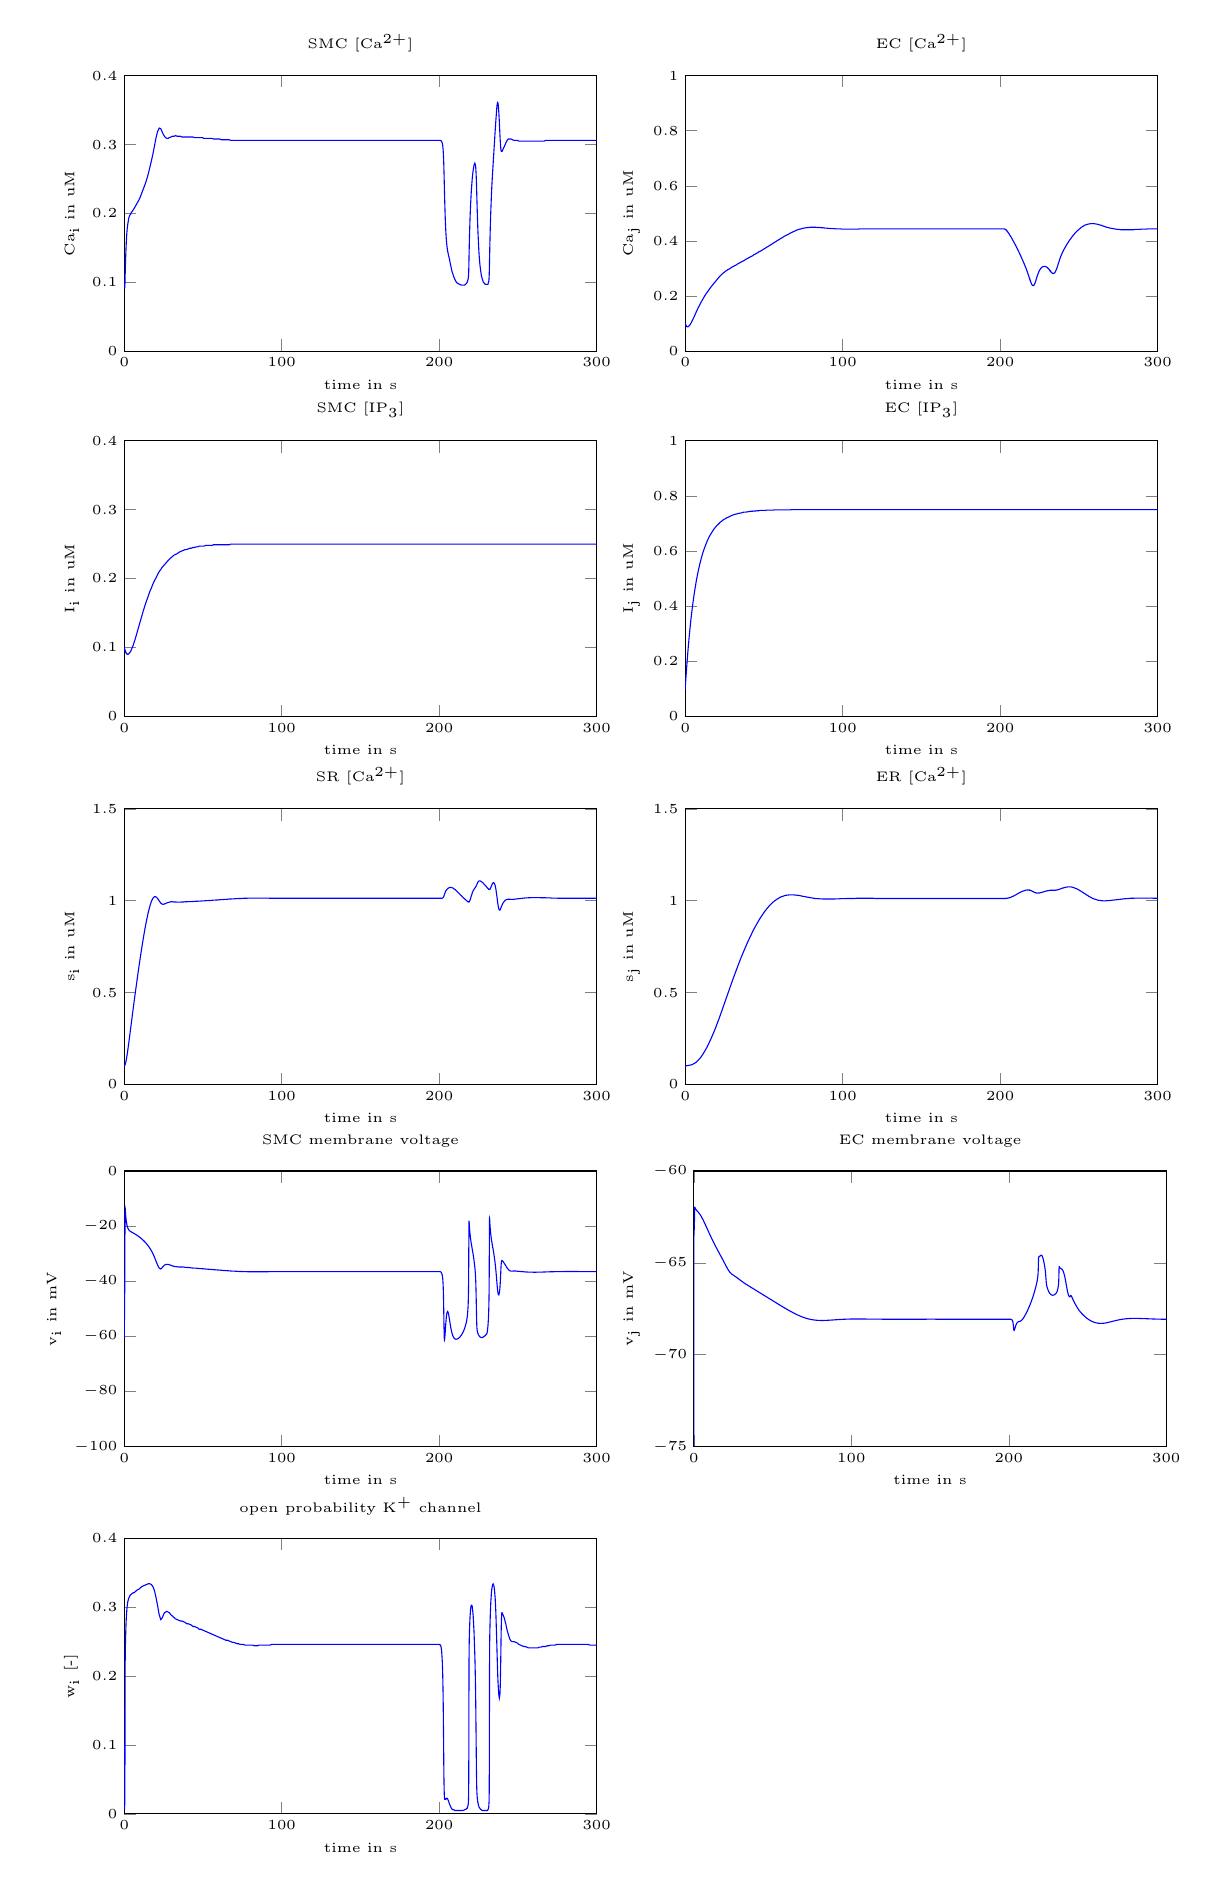 % This file was created by matlab2tikz v0.3.3.
% Copyright (c) 2008--2013, Nico Schlömer <nico.schloemer@gmail.com>
% All rights reserved.
% 
% The latest updates can be retrieved from
%   http://www.mathworks.com/matlabcentral/fileexchange/22022-matlab2tikz
% where you can also make suggestions and rate matlab2tikz.
% 
% 
% 
\tiny 
\newlength\figureheight 
\newlength\figurewidth 
\setlength\figureheight{3.5 cm} 
\setlength\figurewidth{6 cm}
\begin{tikzpicture}

\begin{axis}[%
width=\figurewidth,
height=\figureheight,
scale only axis,
xmin=0,
xmax=300,
xlabel={time in s},
ymin=0,
ymax=0.4,
ylabel={$\text{I}_\text{i}\text{ in uM}$},
name=plot3,
title={$\text{SMC [IP}_{\text{3}}\text{]}$}
]
\addplot [
color=blue,
solid,
forget plot
]
table[row sep=crcr]{
0 0.1\\
0.001 0.1\\
0.002 0.1\\
0.002 0.1\\
0.006 0.1\\
0.009 0.1\\
0.012 0.1\\
0.016 0.1\\
0.021 0.1\\
0.026 0.1\\
0.031 0.1\\
0.036 0.1\\
0.041 0.1\\
0.051 0.1\\
0.06 0.099\\
0.07 0.099\\
0.08 0.099\\
0.098 0.099\\
0.117 0.099\\
0.136 0.099\\
0.155 0.099\\
0.2 0.098\\
0.228 0.098\\
0.251 0.098\\
0.27 0.098\\
0.289 0.097\\
0.303 0.097\\
0.316 0.097\\
0.328 0.097\\
0.339 0.097\\
0.35 0.097\\
0.371 0.097\\
0.392 0.097\\
0.413 0.096\\
0.429 0.096\\
0.444 0.096\\
0.457 0.096\\
0.47 0.096\\
0.482 0.096\\
0.495 0.096\\
0.516 0.096\\
0.532 0.095\\
0.549 0.095\\
0.566 0.095\\
0.582 0.095\\
0.606 0.095\\
0.63 0.095\\
0.654 0.095\\
0.678 0.095\\
0.702 0.094\\
0.742 0.094\\
0.782 0.094\\
0.822 0.094\\
0.862 0.093\\
1.002 0.093\\
1.142 0.092\\
1.283 0.092\\
1.423 0.091\\
1.635 0.091\\
1.846 0.09\\
2.058 0.09\\
2.27 0.09\\
2.482 0.09\\
2.871 0.091\\
3.26 0.092\\
3.65 0.093\\
4.039 0.094\\
4.578 0.097\\
5.117 0.1\\
5.656 0.103\\
6.195 0.107\\
7.195 0.114\\
8.195 0.122\\
9.195 0.13\\
10.195 0.138\\
11.195 0.146\\
12.195 0.154\\
13.195 0.161\\
14.195 0.168\\
15.195 0.174\\
16.195 0.181\\
17.195 0.186\\
18.195 0.192\\
19.195 0.197\\
20.195 0.201\\
21.195 0.206\\
22.195 0.21\\
23.195 0.213\\
23.97 0.216\\
24.744 0.218\\
25.519 0.22\\
26.294 0.222\\
27.069 0.224\\
27.844 0.226\\
28.618 0.228\\
29.618 0.23\\
30.618 0.232\\
31.618 0.234\\
32.618 0.235\\
33.618 0.236\\
34.618 0.238\\
35.618 0.239\\
36.618 0.24\\
37.618 0.241\\
38.618 0.242\\
39.618 0.242\\
40.618 0.243\\
41.618 0.244\\
42.618 0.244\\
43.618 0.245\\
44.618 0.245\\
45.618 0.246\\
46.618 0.246\\
47.618 0.247\\
48.618 0.247\\
49.618 0.247\\
50.618 0.247\\
51.618 0.248\\
52.618 0.248\\
53.618 0.248\\
54.618 0.248\\
55.618 0.248\\
56.618 0.249\\
57.618 0.249\\
58.618 0.249\\
59.618 0.249\\
60.618 0.249\\
61.618 0.249\\
62.618 0.249\\
63.618 0.249\\
64.618 0.249\\
65.618 0.249\\
66.618 0.249\\
67.618 0.25\\
68.618 0.25\\
69.618 0.25\\
70.618 0.25\\
71.618 0.25\\
72.618 0.25\\
73.618 0.25\\
74.618 0.25\\
75.618 0.25\\
76.618 0.25\\
77.618 0.25\\
78.618 0.25\\
79.618 0.25\\
80.618 0.25\\
81.618 0.25\\
82.618 0.25\\
83.618 0.25\\
84.618 0.25\\
85.618 0.25\\
86.618 0.25\\
87.618 0.25\\
88.618 0.25\\
89.618 0.25\\
90.618 0.25\\
91.618 0.25\\
92.618 0.25\\
93.618 0.25\\
94.618 0.25\\
95.618 0.25\\
96.618 0.25\\
97.618 0.25\\
98.618 0.25\\
99.618 0.25\\
100.62 0.25\\
101.62 0.25\\
102.62 0.25\\
103.62 0.25\\
104.62 0.25\\
105.62 0.25\\
106.62 0.25\\
107.62 0.25\\
108.62 0.25\\
109.62 0.25\\
110.62 0.25\\
111.62 0.25\\
112.62 0.25\\
113.62 0.25\\
114.62 0.25\\
115.62 0.25\\
116.62 0.25\\
117.62 0.25\\
118.62 0.25\\
119.62 0.25\\
120.62 0.25\\
121.62 0.25\\
122.62 0.25\\
123.62 0.25\\
124.62 0.25\\
125.62 0.25\\
126.62 0.25\\
127.62 0.25\\
128.62 0.25\\
129.62 0.25\\
130.62 0.25\\
131.62 0.25\\
132.62 0.25\\
133.62 0.25\\
134.62 0.25\\
135.62 0.25\\
136.62 0.25\\
137.62 0.25\\
138.62 0.25\\
139.62 0.25\\
140.62 0.25\\
141.62 0.25\\
142.62 0.25\\
143.62 0.25\\
144.62 0.25\\
145.62 0.25\\
146.62 0.25\\
147.62 0.25\\
148.62 0.25\\
149.62 0.25\\
150.62 0.25\\
151.62 0.25\\
152.62 0.25\\
153.62 0.25\\
154.62 0.25\\
155.62 0.25\\
156.62 0.25\\
157.62 0.25\\
158.62 0.25\\
159.62 0.25\\
160.62 0.25\\
161.62 0.25\\
162.62 0.25\\
163.62 0.25\\
164.62 0.25\\
165.62 0.25\\
166.62 0.25\\
167.62 0.25\\
168.62 0.25\\
169.62 0.25\\
170.62 0.25\\
171.62 0.25\\
172.62 0.25\\
173.62 0.25\\
174.62 0.25\\
175.62 0.25\\
176.62 0.25\\
177.62 0.25\\
178.62 0.25\\
179.62 0.25\\
180.62 0.25\\
181.62 0.25\\
182.62 0.25\\
183.62 0.25\\
184.62 0.25\\
185.62 0.25\\
186.62 0.25\\
187.62 0.25\\
188.62 0.25\\
189.62 0.25\\
190.62 0.25\\
191.62 0.25\\
192.62 0.25\\
193.62 0.25\\
194.62 0.25\\
195.62 0.25\\
196.62 0.25\\
197.62 0.25\\
198.62 0.25\\
199.62 0.25\\
199.92 0.25\\
200.22 0.25\\
200.37 0.25\\
200.52 0.25\\
200.63 0.25\\
200.74 0.25\\
200.86 0.25\\
201.05 0.25\\
201.23 0.25\\
201.42 0.25\\
201.6 0.25\\
201.97 0.25\\
202.26 0.25\\
202.47 0.25\\
202.64 0.25\\
202.81 0.25\\
202.93 0.25\\
203.03 0.25\\
203.13 0.25\\
203.23 0.25\\
203.33 0.25\\
203.43 0.25\\
203.53 0.25\\
203.64 0.25\\
203.74 0.25\\
203.84 0.25\\
203.94 0.25\\
204.04 0.25\\
204.23 0.25\\
204.41 0.25\\
204.59 0.25\\
204.77 0.25\\
204.95 0.25\\
205.31 0.25\\
205.68 0.25\\
206.04 0.25\\
206.4 0.25\\
206.97 0.25\\
207.55 0.25\\
208.12 0.25\\
208.69 0.25\\
209.26 0.25\\
209.98 0.25\\
210.7 0.25\\
211.42 0.25\\
212.13 0.25\\
213.13 0.25\\
214.13 0.25\\
215.13 0.25\\
216.13 0.25\\
217.13 0.25\\
217.43 0.25\\
217.73 0.25\\
218.03 0.25\\
218.28 0.25\\
218.36 0.25\\
218.43 0.25\\
218.5 0.25\\
218.58 0.25\\
218.65 0.25\\
218.71 0.25\\
218.76 0.25\\
218.78 0.25\\
218.8 0.25\\
218.81 0.25\\
218.83 0.25\\
218.84 0.25\\
218.87 0.25\\
218.89 0.25\\
218.91 0.25\\
218.94 0.25\\
218.96 0.25\\
218.99 0.25\\
219.02 0.25\\
219.06 0.25\\
219.09 0.25\\
219.12 0.25\\
219.2 0.25\\
219.27 0.25\\
219.35 0.25\\
219.43 0.25\\
219.58 0.25\\
219.74 0.25\\
219.89 0.25\\
220.05 0.25\\
220.35 0.25\\
220.66 0.25\\
220.96 0.25\\
221.27 0.25\\
221.58 0.25\\
222.1 0.25\\
222.63 0.25\\
222.79 0.25\\
222.95 0.25\\
223.11 0.25\\
223.27 0.25\\
223.42 0.25\\
223.56 0.25\\
223.67 0.25\\
223.77 0.25\\
223.88 0.25\\
223.98 0.25\\
224.09 0.25\\
224.19 0.25\\
224.3 0.25\\
224.41 0.25\\
224.51 0.25\\
224.62 0.25\\
224.93 0.25\\
225.25 0.25\\
225.57 0.25\\
225.88 0.25\\
226.2 0.25\\
226.77 0.25\\
227.34 0.25\\
227.91 0.25\\
228.49 0.25\\
229.35 0.25\\
229.61 0.25\\
229.87 0.25\\
229.95 0.25\\
230.02 0.25\\
230.09 0.25\\
230.17 0.25\\
230.27 0.25\\
230.37 0.25\\
230.47 0.25\\
230.57 0.25\\
230.93 0.25\\
231.17 0.25\\
231.33 0.25\\
231.45 0.25\\
231.53 0.25\\
231.6 0.25\\
231.65 0.25\\
231.69 0.25\\
231.73 0.25\\
231.76 0.25\\
231.79 0.25\\
231.82 0.25\\
231.84 0.25\\
231.85 0.25\\
231.87 0.25\\
231.88 0.25\\
231.9 0.25\\
231.92 0.25\\
231.93 0.25\\
231.95 0.25\\
231.97 0.25\\
231.99 0.25\\
232.02 0.25\\
232.04 0.25\\
232.07 0.25\\
232.09 0.25\\
232.12 0.25\\
232.15 0.25\\
232.18 0.25\\
232.21 0.25\\
232.24 0.25\\
232.37 0.25\\
232.49 0.25\\
232.62 0.25\\
232.74 0.25\\
232.96 0.25\\
233.17 0.25\\
233.39 0.25\\
233.6 0.25\\
233.82 0.25\\
234.25 0.25\\
234.68 0.25\\
235.11 0.25\\
235.54 0.25\\
235.98 0.25\\
236.57 0.25\\
236.76 0.25\\
236.95 0.25\\
237.14 0.25\\
237.33 0.25\\
237.52 0.25\\
237.85 0.25\\
238.19 0.25\\
238.53 0.25\\
238.77 0.25\\
239.01 0.25\\
239.15 0.25\\
239.25 0.25\\
239.35 0.25\\
239.46 0.25\\
239.56 0.25\\
239.7 0.25\\
239.84 0.25\\
239.97 0.25\\
240.11 0.25\\
240.3 0.25\\
240.49 0.25\\
240.68 0.25\\
241.08 0.25\\
241.48 0.25\\
241.87 0.25\\
242.27 0.25\\
243.1 0.25\\
243.94 0.25\\
244.77 0.25\\
245.61 0.25\\
246.61 0.25\\
247.61 0.25\\
248.61 0.25\\
249.61 0.25\\
250.61 0.25\\
251.61 0.25\\
252.61 0.25\\
253.61 0.25\\
254.61 0.25\\
255.61 0.25\\
256.61 0.25\\
257.61 0.25\\
258.61 0.25\\
259.61 0.25\\
260.61 0.25\\
261.61 0.25\\
262.61 0.25\\
263.61 0.25\\
264.61 0.25\\
265.61 0.25\\
266.61 0.25\\
267.61 0.25\\
268.61 0.25\\
269.61 0.25\\
270.61 0.25\\
271.61 0.25\\
272.61 0.25\\
273.61 0.25\\
274.61 0.25\\
275.61 0.25\\
276.61 0.25\\
277.61 0.25\\
278.61 0.25\\
279.61 0.25\\
280.61 0.25\\
281.61 0.25\\
282.61 0.25\\
283.61 0.25\\
284.61 0.25\\
285.61 0.25\\
286.61 0.25\\
287.61 0.25\\
288.61 0.25\\
289.61 0.25\\
290.61 0.25\\
291.61 0.25\\
292.61 0.25\\
293.61 0.25\\
294.61 0.25\\
295.61 0.25\\
296.61 0.25\\
297.61 0.25\\
298.61 0.25\\
299.61 0.25\\
300 0.25\\
};
\end{axis}

\begin{axis}[%
width=\figurewidth,
height=\figureheight,
scale only axis,
xmin=0,
xmax=300,
xlabel={time in s},
ymin=0,
ymax=0.4,
ylabel={$\text{Ca}_\text{i}\text{ in uM}$},
name=plot1,
at=(plot3.above north west),
anchor=below south west,
title={$\text{SMC [Ca}^{\text{2+}}\text{]}$}
]
\addplot [
color=blue,
solid,
forget plot
]
table[row sep=crcr]{
0 0.1\\
0.001 0.1\\
0.002 0.1\\
0.002 0.1\\
0.006 0.1\\
0.009 0.1\\
0.012 0.099\\
0.016 0.099\\
0.021 0.099\\
0.026 0.099\\
0.031 0.098\\
0.036 0.098\\
0.041 0.098\\
0.051 0.098\\
0.06 0.097\\
0.07 0.097\\
0.08 0.096\\
0.098 0.096\\
0.117 0.095\\
0.136 0.094\\
0.155 0.094\\
0.2 0.093\\
0.228 0.092\\
0.251 0.092\\
0.27 0.092\\
0.289 0.092\\
0.303 0.092\\
0.316 0.092\\
0.328 0.092\\
0.339 0.092\\
0.35 0.093\\
0.371 0.093\\
0.392 0.094\\
0.413 0.096\\
0.429 0.097\\
0.444 0.098\\
0.457 0.099\\
0.47 0.1\\
0.482 0.101\\
0.495 0.103\\
0.516 0.105\\
0.532 0.106\\
0.549 0.108\\
0.566 0.109\\
0.582 0.111\\
0.606 0.113\\
0.63 0.115\\
0.654 0.117\\
0.678 0.119\\
0.702 0.121\\
0.742 0.124\\
0.782 0.127\\
0.822 0.13\\
0.862 0.133\\
1.002 0.142\\
1.142 0.15\\
1.283 0.157\\
1.423 0.163\\
1.635 0.171\\
1.846 0.177\\
2.058 0.181\\
2.27 0.185\\
2.482 0.188\\
2.871 0.193\\
3.26 0.196\\
3.65 0.198\\
4.039 0.199\\
4.578 0.202\\
5.117 0.203\\
5.656 0.205\\
6.195 0.207\\
7.195 0.211\\
8.195 0.215\\
9.195 0.219\\
10.195 0.224\\
11.195 0.23\\
12.195 0.236\\
13.195 0.242\\
14.195 0.249\\
15.195 0.257\\
16.195 0.266\\
17.195 0.276\\
18.195 0.286\\
19.195 0.298\\
20.195 0.31\\
21.195 0.319\\
22.195 0.324\\
23.195 0.323\\
23.97 0.319\\
24.744 0.315\\
25.519 0.312\\
26.294 0.31\\
27.069 0.309\\
27.844 0.309\\
28.618 0.31\\
29.618 0.311\\
30.618 0.312\\
31.618 0.312\\
32.618 0.313\\
33.618 0.312\\
34.618 0.312\\
35.618 0.312\\
36.618 0.311\\
37.618 0.311\\
38.618 0.311\\
39.618 0.311\\
40.618 0.311\\
41.618 0.311\\
42.618 0.311\\
43.618 0.311\\
44.618 0.31\\
45.618 0.31\\
46.618 0.31\\
47.618 0.31\\
48.618 0.31\\
49.618 0.31\\
50.618 0.309\\
51.618 0.309\\
52.618 0.309\\
53.618 0.309\\
54.618 0.309\\
55.618 0.309\\
56.618 0.308\\
57.618 0.308\\
58.618 0.308\\
59.618 0.308\\
60.618 0.308\\
61.618 0.307\\
62.618 0.307\\
63.618 0.307\\
64.618 0.307\\
65.618 0.307\\
66.618 0.307\\
67.618 0.306\\
68.618 0.306\\
69.618 0.306\\
70.618 0.306\\
71.618 0.306\\
72.618 0.306\\
73.618 0.306\\
74.618 0.306\\
75.618 0.306\\
76.618 0.306\\
77.618 0.306\\
78.618 0.306\\
79.618 0.306\\
80.618 0.306\\
81.618 0.306\\
82.618 0.306\\
83.618 0.306\\
84.618 0.306\\
85.618 0.306\\
86.618 0.306\\
87.618 0.306\\
88.618 0.306\\
89.618 0.306\\
90.618 0.306\\
91.618 0.306\\
92.618 0.306\\
93.618 0.306\\
94.618 0.306\\
95.618 0.306\\
96.618 0.306\\
97.618 0.306\\
98.618 0.306\\
99.618 0.306\\
100.62 0.306\\
101.62 0.306\\
102.62 0.306\\
103.62 0.306\\
104.62 0.306\\
105.62 0.306\\
106.62 0.306\\
107.62 0.306\\
108.62 0.306\\
109.62 0.306\\
110.62 0.306\\
111.62 0.306\\
112.62 0.306\\
113.62 0.306\\
114.62 0.306\\
115.62 0.306\\
116.62 0.306\\
117.62 0.306\\
118.62 0.306\\
119.62 0.306\\
120.62 0.306\\
121.62 0.306\\
122.62 0.306\\
123.62 0.306\\
124.62 0.306\\
125.62 0.306\\
126.62 0.306\\
127.62 0.306\\
128.62 0.306\\
129.62 0.306\\
130.62 0.306\\
131.62 0.306\\
132.62 0.306\\
133.62 0.306\\
134.62 0.306\\
135.62 0.306\\
136.62 0.306\\
137.62 0.306\\
138.62 0.306\\
139.62 0.306\\
140.62 0.306\\
141.62 0.306\\
142.62 0.306\\
143.62 0.306\\
144.62 0.306\\
145.62 0.306\\
146.62 0.306\\
147.62 0.306\\
148.62 0.306\\
149.62 0.306\\
150.62 0.306\\
151.62 0.306\\
152.62 0.306\\
153.62 0.306\\
154.62 0.306\\
155.62 0.306\\
156.62 0.306\\
157.62 0.306\\
158.62 0.306\\
159.62 0.306\\
160.62 0.306\\
161.62 0.306\\
162.62 0.306\\
163.62 0.306\\
164.62 0.306\\
165.62 0.306\\
166.62 0.306\\
167.62 0.306\\
168.62 0.306\\
169.62 0.306\\
170.62 0.306\\
171.62 0.306\\
172.62 0.306\\
173.62 0.306\\
174.62 0.306\\
175.62 0.306\\
176.62 0.306\\
177.62 0.306\\
178.62 0.306\\
179.62 0.306\\
180.62 0.306\\
181.62 0.306\\
182.62 0.306\\
183.62 0.306\\
184.62 0.306\\
185.62 0.306\\
186.62 0.306\\
187.62 0.306\\
188.62 0.306\\
189.62 0.306\\
190.62 0.306\\
191.62 0.306\\
192.62 0.306\\
193.62 0.306\\
194.62 0.306\\
195.62 0.306\\
196.62 0.306\\
197.62 0.306\\
198.62 0.306\\
199.62 0.306\\
199.92 0.306\\
200.22 0.306\\
200.37 0.306\\
200.52 0.306\\
200.63 0.306\\
200.74 0.306\\
200.86 0.306\\
201.05 0.306\\
201.23 0.305\\
201.42 0.305\\
201.6 0.304\\
201.97 0.302\\
202.26 0.298\\
202.47 0.293\\
202.64 0.287\\
202.81 0.278\\
202.93 0.27\\
203.03 0.261\\
203.13 0.252\\
203.23 0.243\\
203.33 0.233\\
203.43 0.224\\
203.53 0.216\\
203.64 0.208\\
203.74 0.2\\
203.84 0.193\\
203.94 0.187\\
204.04 0.182\\
204.23 0.173\\
204.41 0.166\\
204.59 0.16\\
204.77 0.156\\
204.95 0.152\\
205.31 0.146\\
205.68 0.142\\
206.04 0.138\\
206.4 0.135\\
206.97 0.128\\
207.55 0.122\\
208.12 0.116\\
208.69 0.112\\
209.26 0.108\\
209.98 0.104\\
210.7 0.101\\
211.42 0.099\\
212.13 0.098\\
213.13 0.097\\
214.13 0.096\\
215.13 0.096\\
216.13 0.096\\
217.13 0.098\\
217.43 0.099\\
217.73 0.1\\
218.03 0.102\\
218.28 0.104\\
218.36 0.105\\
218.43 0.106\\
218.5 0.107\\
218.58 0.109\\
218.65 0.111\\
218.71 0.114\\
218.76 0.118\\
218.78 0.12\\
218.8 0.121\\
218.81 0.123\\
218.83 0.124\\
218.84 0.126\\
218.87 0.129\\
218.89 0.131\\
218.91 0.134\\
218.94 0.137\\
218.96 0.14\\
218.99 0.143\\
219.02 0.146\\
219.06 0.15\\
219.09 0.153\\
219.12 0.156\\
219.2 0.163\\
219.27 0.17\\
219.35 0.176\\
219.43 0.182\\
219.58 0.193\\
219.74 0.202\\
219.89 0.211\\
220.05 0.218\\
220.35 0.231\\
220.66 0.241\\
220.96 0.25\\
221.27 0.257\\
221.58 0.263\\
222.1 0.27\\
222.63 0.273\\
222.79 0.272\\
222.95 0.271\\
223.11 0.269\\
223.27 0.264\\
223.42 0.258\\
223.56 0.25\\
223.67 0.243\\
223.77 0.235\\
223.88 0.226\\
223.98 0.218\\
224.09 0.209\\
224.19 0.201\\
224.3 0.193\\
224.41 0.186\\
224.51 0.179\\
224.62 0.173\\
224.93 0.157\\
225.25 0.143\\
225.57 0.133\\
225.88 0.125\\
226.2 0.119\\
226.77 0.11\\
227.34 0.105\\
227.91 0.101\\
228.49 0.099\\
229.35 0.097\\
229.61 0.097\\
229.87 0.097\\
229.95 0.097\\
230.02 0.097\\
230.09 0.097\\
230.17 0.097\\
230.27 0.097\\
230.37 0.097\\
230.47 0.097\\
230.57 0.097\\
230.93 0.097\\
231.17 0.099\\
231.33 0.1\\
231.45 0.101\\
231.53 0.103\\
231.6 0.104\\
231.65 0.106\\
231.69 0.107\\
231.73 0.109\\
231.76 0.111\\
231.79 0.113\\
231.82 0.116\\
231.84 0.118\\
231.85 0.119\\
231.87 0.121\\
231.88 0.123\\
231.9 0.124\\
231.92 0.127\\
231.93 0.129\\
231.95 0.131\\
231.97 0.133\\
231.99 0.136\\
232.02 0.139\\
232.04 0.141\\
232.07 0.144\\
232.09 0.147\\
232.12 0.15\\
232.15 0.153\\
232.18 0.156\\
232.21 0.159\\
232.24 0.162\\
232.37 0.174\\
232.49 0.184\\
232.62 0.194\\
232.74 0.202\\
232.96 0.215\\
233.17 0.227\\
233.39 0.238\\
233.6 0.247\\
233.82 0.256\\
234.25 0.272\\
234.68 0.288\\
235.11 0.304\\
235.54 0.32\\
235.98 0.335\\
236.57 0.353\\
236.76 0.358\\
236.95 0.36\\
237.14 0.361\\
237.33 0.36\\
237.52 0.357\\
237.85 0.347\\
238.19 0.333\\
238.53 0.316\\
238.77 0.305\\
239.01 0.297\\
239.15 0.293\\
239.25 0.292\\
239.35 0.291\\
239.46 0.29\\
239.56 0.29\\
239.7 0.29\\
239.84 0.29\\
239.97 0.291\\
240.11 0.291\\
240.3 0.292\\
240.49 0.293\\
240.68 0.294\\
241.08 0.296\\
241.48 0.298\\
241.87 0.3\\
242.27 0.302\\
243.1 0.306\\
243.94 0.308\\
244.77 0.308\\
245.61 0.308\\
246.61 0.307\\
247.61 0.306\\
248.61 0.306\\
249.61 0.306\\
250.61 0.305\\
251.61 0.305\\
252.61 0.305\\
253.61 0.305\\
254.61 0.305\\
255.61 0.305\\
256.61 0.305\\
257.61 0.305\\
258.61 0.305\\
259.61 0.305\\
260.61 0.305\\
261.61 0.305\\
262.61 0.305\\
263.61 0.305\\
264.61 0.305\\
265.61 0.305\\
266.61 0.305\\
267.61 0.306\\
268.61 0.306\\
269.61 0.306\\
270.61 0.306\\
271.61 0.306\\
272.61 0.306\\
273.61 0.306\\
274.61 0.306\\
275.61 0.306\\
276.61 0.306\\
277.61 0.306\\
278.61 0.306\\
279.61 0.306\\
280.61 0.306\\
281.61 0.306\\
282.61 0.306\\
283.61 0.306\\
284.61 0.306\\
285.61 0.306\\
286.61 0.306\\
287.61 0.306\\
288.61 0.306\\
289.61 0.306\\
290.61 0.306\\
291.61 0.306\\
292.61 0.306\\
293.61 0.306\\
294.61 0.306\\
295.61 0.306\\
296.61 0.306\\
297.61 0.306\\
298.61 0.306\\
299.61 0.306\\
300 0.306\\
};
\end{axis}

\begin{axis}[%
width=\figurewidth,
height=\figureheight,
scale only axis,
xmin=0,
xmax=300,
xlabel={time in s},
ymin=0,
ymax=1,
ylabel={$\text{Ca}_\text{j}\text{ in uM}$},
name=plot2,
at=(plot1.right of south east),
anchor=left of south west,
title={$\text{EC [Ca}^{\text{2+}}\text{]}$}
]
\addplot [
color=blue,
solid,
forget plot
]
table[row sep=crcr]{
0 0.1\\
0.001 0.1\\
0.002 0.1\\
0.002 0.1\\
0.006 0.1\\
0.009 0.1\\
0.012 0.1\\
0.016 0.1\\
0.021 0.1\\
0.026 0.1\\
0.031 0.1\\
0.036 0.1\\
0.041 0.1\\
0.051 0.099\\
0.06 0.099\\
0.07 0.099\\
0.08 0.099\\
0.098 0.099\\
0.117 0.098\\
0.136 0.098\\
0.155 0.098\\
0.2 0.097\\
0.228 0.097\\
0.251 0.097\\
0.27 0.096\\
0.289 0.096\\
0.303 0.096\\
0.316 0.096\\
0.328 0.096\\
0.339 0.095\\
0.35 0.095\\
0.371 0.095\\
0.392 0.095\\
0.413 0.094\\
0.429 0.094\\
0.444 0.094\\
0.457 0.094\\
0.47 0.094\\
0.482 0.094\\
0.495 0.093\\
0.516 0.093\\
0.532 0.093\\
0.549 0.093\\
0.566 0.093\\
0.582 0.093\\
0.606 0.092\\
0.63 0.092\\
0.654 0.092\\
0.678 0.092\\
0.702 0.092\\
0.742 0.091\\
0.782 0.091\\
0.822 0.091\\
0.862 0.09\\
1.002 0.09\\
1.142 0.089\\
1.283 0.089\\
1.423 0.089\\
1.635 0.089\\
1.846 0.089\\
2.058 0.09\\
2.27 0.091\\
2.482 0.092\\
2.871 0.095\\
3.26 0.098\\
3.65 0.102\\
4.039 0.106\\
4.578 0.112\\
5.117 0.119\\
5.656 0.125\\
6.195 0.132\\
7.195 0.145\\
8.195 0.157\\
9.195 0.168\\
10.195 0.179\\
11.195 0.189\\
12.195 0.199\\
13.195 0.208\\
14.195 0.216\\
15.195 0.224\\
16.195 0.232\\
17.195 0.239\\
18.195 0.246\\
19.195 0.253\\
20.195 0.26\\
21.195 0.267\\
22.195 0.273\\
23.195 0.279\\
23.97 0.283\\
24.744 0.286\\
25.519 0.29\\
26.294 0.293\\
27.069 0.296\\
27.844 0.298\\
28.618 0.301\\
29.618 0.305\\
30.618 0.308\\
31.618 0.311\\
32.618 0.314\\
33.618 0.318\\
34.618 0.321\\
35.618 0.324\\
36.618 0.327\\
37.618 0.33\\
38.618 0.334\\
39.618 0.337\\
40.618 0.34\\
41.618 0.343\\
42.618 0.346\\
43.618 0.35\\
44.618 0.353\\
45.618 0.356\\
46.618 0.36\\
47.618 0.363\\
48.618 0.366\\
49.618 0.37\\
50.618 0.373\\
51.618 0.377\\
52.618 0.38\\
53.618 0.384\\
54.618 0.387\\
55.618 0.391\\
56.618 0.395\\
57.618 0.398\\
58.618 0.402\\
59.618 0.405\\
60.618 0.409\\
61.618 0.412\\
62.618 0.416\\
63.618 0.419\\
64.618 0.422\\
65.618 0.425\\
66.618 0.428\\
67.618 0.431\\
68.618 0.434\\
69.618 0.436\\
70.618 0.439\\
71.618 0.441\\
72.618 0.443\\
73.618 0.444\\
74.618 0.446\\
75.618 0.447\\
76.618 0.448\\
77.618 0.449\\
78.618 0.449\\
79.618 0.45\\
80.618 0.45\\
81.618 0.45\\
82.618 0.45\\
83.618 0.449\\
84.618 0.449\\
85.618 0.449\\
86.618 0.448\\
87.618 0.448\\
88.618 0.447\\
89.618 0.447\\
90.618 0.446\\
91.618 0.446\\
92.618 0.445\\
93.618 0.445\\
94.618 0.445\\
95.618 0.444\\
96.618 0.444\\
97.618 0.444\\
98.618 0.444\\
99.618 0.443\\
100.62 0.443\\
101.62 0.443\\
102.62 0.443\\
103.62 0.443\\
104.62 0.443\\
105.62 0.443\\
106.62 0.443\\
107.62 0.443\\
108.62 0.443\\
109.62 0.443\\
110.62 0.444\\
111.62 0.444\\
112.62 0.444\\
113.62 0.444\\
114.62 0.444\\
115.62 0.444\\
116.62 0.444\\
117.62 0.444\\
118.62 0.444\\
119.62 0.444\\
120.62 0.444\\
121.62 0.444\\
122.62 0.444\\
123.62 0.444\\
124.62 0.444\\
125.62 0.444\\
126.62 0.444\\
127.62 0.444\\
128.62 0.444\\
129.62 0.444\\
130.62 0.444\\
131.62 0.444\\
132.62 0.444\\
133.62 0.444\\
134.62 0.444\\
135.62 0.444\\
136.62 0.444\\
137.62 0.444\\
138.62 0.444\\
139.62 0.444\\
140.62 0.444\\
141.62 0.444\\
142.62 0.444\\
143.62 0.444\\
144.62 0.444\\
145.62 0.444\\
146.62 0.444\\
147.62 0.444\\
148.62 0.444\\
149.62 0.444\\
150.62 0.444\\
151.62 0.444\\
152.62 0.444\\
153.62 0.444\\
154.62 0.444\\
155.62 0.444\\
156.62 0.444\\
157.62 0.444\\
158.62 0.444\\
159.62 0.444\\
160.62 0.444\\
161.62 0.444\\
162.62 0.444\\
163.62 0.444\\
164.62 0.444\\
165.62 0.444\\
166.62 0.444\\
167.62 0.444\\
168.62 0.444\\
169.62 0.444\\
170.62 0.444\\
171.62 0.444\\
172.62 0.444\\
173.62 0.444\\
174.62 0.444\\
175.62 0.444\\
176.62 0.444\\
177.62 0.444\\
178.62 0.444\\
179.62 0.444\\
180.62 0.444\\
181.62 0.444\\
182.62 0.444\\
183.62 0.444\\
184.62 0.444\\
185.62 0.444\\
186.62 0.444\\
187.62 0.444\\
188.62 0.444\\
189.62 0.444\\
190.62 0.444\\
191.62 0.444\\
192.62 0.444\\
193.62 0.444\\
194.62 0.444\\
195.62 0.444\\
196.62 0.444\\
197.62 0.444\\
198.62 0.444\\
199.62 0.444\\
199.92 0.444\\
200.22 0.444\\
200.37 0.444\\
200.52 0.444\\
200.63 0.444\\
200.74 0.444\\
200.86 0.444\\
201.05 0.444\\
201.23 0.444\\
201.42 0.444\\
201.6 0.444\\
201.97 0.444\\
202.26 0.444\\
202.47 0.444\\
202.64 0.444\\
202.81 0.443\\
202.93 0.443\\
203.03 0.443\\
203.13 0.443\\
203.23 0.443\\
203.33 0.442\\
203.43 0.442\\
203.53 0.441\\
203.64 0.441\\
203.74 0.44\\
203.84 0.44\\
203.94 0.439\\
204.04 0.438\\
204.23 0.437\\
204.41 0.436\\
204.59 0.435\\
204.77 0.433\\
204.95 0.432\\
205.31 0.429\\
205.68 0.426\\
206.04 0.422\\
206.4 0.419\\
206.97 0.414\\
207.55 0.408\\
208.12 0.402\\
208.69 0.396\\
209.26 0.39\\
209.98 0.382\\
210.7 0.374\\
211.42 0.366\\
212.13 0.357\\
213.13 0.345\\
214.13 0.332\\
215.13 0.319\\
216.13 0.305\\
217.13 0.29\\
217.43 0.285\\
217.73 0.28\\
218.03 0.275\\
218.28 0.271\\
218.36 0.269\\
218.43 0.268\\
218.5 0.267\\
218.58 0.265\\
218.65 0.264\\
218.71 0.263\\
218.76 0.262\\
218.78 0.262\\
218.8 0.262\\
218.81 0.261\\
218.83 0.261\\
218.84 0.261\\
218.87 0.26\\
218.89 0.26\\
218.91 0.26\\
218.94 0.259\\
218.96 0.259\\
218.99 0.258\\
219.02 0.258\\
219.06 0.257\\
219.09 0.257\\
219.12 0.256\\
219.2 0.255\\
219.27 0.254\\
219.35 0.253\\
219.43 0.252\\
219.58 0.249\\
219.74 0.247\\
219.89 0.245\\
220.05 0.243\\
220.35 0.24\\
220.66 0.238\\
220.96 0.238\\
221.27 0.239\\
221.58 0.241\\
222.1 0.247\\
222.63 0.256\\
222.79 0.259\\
222.95 0.262\\
223.11 0.265\\
223.27 0.268\\
223.42 0.271\\
223.56 0.273\\
223.67 0.275\\
223.77 0.277\\
223.88 0.278\\
223.98 0.28\\
224.09 0.282\\
224.19 0.283\\
224.3 0.285\\
224.41 0.286\\
224.51 0.288\\
224.62 0.289\\
224.93 0.293\\
225.25 0.296\\
225.57 0.299\\
225.88 0.301\\
226.2 0.303\\
226.77 0.306\\
227.34 0.307\\
227.91 0.308\\
228.49 0.308\\
229.35 0.306\\
229.61 0.305\\
229.87 0.304\\
229.95 0.304\\
230.02 0.303\\
230.09 0.303\\
230.17 0.302\\
230.27 0.302\\
230.37 0.301\\
230.47 0.301\\
230.57 0.3\\
230.93 0.298\\
231.17 0.296\\
231.33 0.295\\
231.45 0.294\\
231.53 0.293\\
231.6 0.293\\
231.65 0.292\\
231.69 0.292\\
231.73 0.292\\
231.76 0.291\\
231.79 0.291\\
231.82 0.291\\
231.84 0.291\\
231.85 0.291\\
231.87 0.291\\
231.88 0.29\\
231.9 0.29\\
231.92 0.29\\
231.93 0.29\\
231.95 0.29\\
231.97 0.29\\
231.99 0.29\\
232.02 0.29\\
232.04 0.289\\
232.07 0.289\\
232.09 0.289\\
232.12 0.289\\
232.15 0.289\\
232.18 0.289\\
232.21 0.288\\
232.24 0.288\\
232.37 0.287\\
232.49 0.287\\
232.62 0.286\\
232.74 0.285\\
232.96 0.284\\
233.17 0.283\\
233.39 0.283\\
233.6 0.282\\
233.82 0.282\\
234.25 0.283\\
234.68 0.285\\
235.11 0.289\\
235.54 0.295\\
235.98 0.301\\
236.57 0.311\\
236.76 0.315\\
236.95 0.318\\
237.14 0.321\\
237.33 0.325\\
237.52 0.328\\
237.85 0.334\\
238.19 0.34\\
238.53 0.345\\
238.77 0.348\\
239.01 0.351\\
239.15 0.353\\
239.25 0.355\\
239.35 0.356\\
239.46 0.357\\
239.56 0.358\\
239.7 0.36\\
239.84 0.362\\
239.97 0.363\\
240.11 0.365\\
240.3 0.367\\
240.49 0.369\\
240.68 0.371\\
241.08 0.375\\
241.48 0.379\\
241.87 0.383\\
242.27 0.387\\
243.1 0.394\\
243.94 0.402\\
244.77 0.408\\
245.61 0.415\\
246.61 0.422\\
247.61 0.429\\
248.61 0.435\\
249.61 0.44\\
250.61 0.445\\
251.61 0.45\\
252.61 0.453\\
253.61 0.457\\
254.61 0.459\\
255.61 0.461\\
256.61 0.462\\
257.61 0.463\\
258.61 0.463\\
259.61 0.463\\
260.61 0.462\\
261.61 0.461\\
262.61 0.459\\
263.61 0.458\\
264.61 0.456\\
265.61 0.454\\
266.61 0.452\\
267.61 0.45\\
268.61 0.449\\
269.61 0.447\\
270.61 0.446\\
271.61 0.445\\
272.61 0.444\\
273.61 0.443\\
274.61 0.442\\
275.61 0.442\\
276.61 0.441\\
277.61 0.441\\
278.61 0.441\\
279.61 0.441\\
280.61 0.441\\
281.61 0.441\\
282.61 0.441\\
283.61 0.441\\
284.61 0.441\\
285.61 0.442\\
286.61 0.442\\
287.61 0.442\\
288.61 0.442\\
289.61 0.443\\
290.61 0.443\\
291.61 0.443\\
292.61 0.443\\
293.61 0.444\\
294.61 0.444\\
295.61 0.444\\
296.61 0.444\\
297.61 0.444\\
298.61 0.444\\
299.61 0.444\\
300 0.444\\
};
\end{axis}

\begin{axis}[%
width=\figurewidth,
height=\figureheight,
scale only axis,
xmin=0,
xmax=300,
xlabel={time in s},
ymin=0,
ymax=1,
ylabel={$\text{I}_\text{j}\text{ in uM}$},
name=plot4,
at=(plot2.below south west),
anchor=above north west,
title={$\text{EC [IP}_{\text{3}}\text{]}$}
]
\addplot [
color=blue,
solid,
forget plot
]
table[row sep=crcr]{
0 0.1\\
0.001 0.1\\
0.002 0.1\\
0.002 0.1\\
0.006 0.101\\
0.009 0.101\\
0.012 0.101\\
0.016 0.101\\
0.021 0.102\\
0.026 0.102\\
0.031 0.103\\
0.036 0.103\\
0.041 0.104\\
0.051 0.105\\
0.06 0.105\\
0.07 0.106\\
0.08 0.107\\
0.098 0.109\\
0.117 0.11\\
0.136 0.112\\
0.155 0.114\\
0.2 0.118\\
0.228 0.12\\
0.251 0.122\\
0.27 0.124\\
0.289 0.125\\
0.303 0.127\\
0.316 0.128\\
0.328 0.129\\
0.339 0.13\\
0.35 0.131\\
0.371 0.132\\
0.392 0.134\\
0.413 0.136\\
0.429 0.137\\
0.444 0.139\\
0.457 0.14\\
0.47 0.141\\
0.482 0.142\\
0.495 0.143\\
0.516 0.145\\
0.532 0.146\\
0.549 0.147\\
0.566 0.149\\
0.582 0.15\\
0.606 0.152\\
0.63 0.154\\
0.654 0.156\\
0.678 0.158\\
0.702 0.16\\
0.742 0.163\\
0.782 0.166\\
0.822 0.169\\
0.862 0.173\\
1.002 0.184\\
1.142 0.194\\
1.283 0.205\\
1.423 0.215\\
1.635 0.23\\
1.846 0.245\\
2.058 0.259\\
2.27 0.272\\
2.482 0.286\\
2.871 0.309\\
3.26 0.331\\
3.65 0.352\\
4.039 0.372\\
4.578 0.397\\
5.117 0.42\\
5.656 0.442\\
6.195 0.462\\
7.195 0.496\\
8.195 0.525\\
9.195 0.551\\
10.195 0.573\\
11.195 0.593\\
12.195 0.61\\
13.195 0.625\\
14.195 0.639\\
15.195 0.651\\
16.195 0.661\\
17.195 0.67\\
18.195 0.679\\
19.195 0.686\\
20.195 0.693\\
21.195 0.698\\
22.195 0.704\\
23.195 0.708\\
23.97 0.712\\
24.744 0.715\\
25.519 0.717\\
26.294 0.72\\
27.069 0.722\\
27.844 0.724\\
28.618 0.726\\
29.618 0.729\\
30.618 0.731\\
31.618 0.733\\
32.618 0.734\\
33.618 0.736\\
34.618 0.737\\
35.618 0.738\\
36.618 0.74\\
37.618 0.741\\
38.618 0.741\\
39.618 0.742\\
40.618 0.743\\
41.618 0.744\\
42.618 0.744\\
43.618 0.745\\
44.618 0.745\\
45.618 0.746\\
46.618 0.746\\
47.618 0.747\\
48.618 0.747\\
49.618 0.747\\
50.618 0.747\\
51.618 0.748\\
52.618 0.748\\
53.618 0.748\\
54.618 0.748\\
55.618 0.748\\
56.618 0.749\\
57.618 0.749\\
58.618 0.749\\
59.618 0.749\\
60.618 0.749\\
61.618 0.749\\
62.618 0.749\\
63.618 0.749\\
64.618 0.749\\
65.618 0.749\\
66.618 0.749\\
67.618 0.75\\
68.618 0.75\\
69.618 0.75\\
70.618 0.75\\
71.618 0.75\\
72.618 0.75\\
73.618 0.75\\
74.618 0.75\\
75.618 0.75\\
76.618 0.75\\
77.618 0.75\\
78.618 0.75\\
79.618 0.75\\
80.618 0.75\\
81.618 0.75\\
82.618 0.75\\
83.618 0.75\\
84.618 0.75\\
85.618 0.75\\
86.618 0.75\\
87.618 0.75\\
88.618 0.75\\
89.618 0.75\\
90.618 0.75\\
91.618 0.75\\
92.618 0.75\\
93.618 0.75\\
94.618 0.75\\
95.618 0.75\\
96.618 0.75\\
97.618 0.75\\
98.618 0.75\\
99.618 0.75\\
100.62 0.75\\
101.62 0.75\\
102.62 0.75\\
103.62 0.75\\
104.62 0.75\\
105.62 0.75\\
106.62 0.75\\
107.62 0.75\\
108.62 0.75\\
109.62 0.75\\
110.62 0.75\\
111.62 0.75\\
112.62 0.75\\
113.62 0.75\\
114.62 0.75\\
115.62 0.75\\
116.62 0.75\\
117.62 0.75\\
118.62 0.75\\
119.62 0.75\\
120.62 0.75\\
121.62 0.75\\
122.62 0.75\\
123.62 0.75\\
124.62 0.75\\
125.62 0.75\\
126.62 0.75\\
127.62 0.75\\
128.62 0.75\\
129.62 0.75\\
130.62 0.75\\
131.62 0.75\\
132.62 0.75\\
133.62 0.75\\
134.62 0.75\\
135.62 0.75\\
136.62 0.75\\
137.62 0.75\\
138.62 0.75\\
139.62 0.75\\
140.62 0.75\\
141.62 0.75\\
142.62 0.75\\
143.62 0.75\\
144.62 0.75\\
145.62 0.75\\
146.62 0.75\\
147.62 0.75\\
148.62 0.75\\
149.62 0.75\\
150.62 0.75\\
151.62 0.75\\
152.62 0.75\\
153.62 0.75\\
154.62 0.75\\
155.62 0.75\\
156.62 0.75\\
157.62 0.75\\
158.62 0.75\\
159.62 0.75\\
160.62 0.75\\
161.62 0.75\\
162.62 0.75\\
163.62 0.75\\
164.62 0.75\\
165.62 0.75\\
166.62 0.75\\
167.62 0.75\\
168.62 0.75\\
169.62 0.75\\
170.62 0.75\\
171.62 0.75\\
172.62 0.75\\
173.62 0.75\\
174.62 0.75\\
175.62 0.75\\
176.62 0.75\\
177.62 0.75\\
178.62 0.75\\
179.62 0.75\\
180.62 0.75\\
181.62 0.75\\
182.62 0.75\\
183.62 0.75\\
184.62 0.75\\
185.62 0.75\\
186.62 0.75\\
187.62 0.75\\
188.62 0.75\\
189.62 0.75\\
190.62 0.75\\
191.62 0.75\\
192.62 0.75\\
193.62 0.75\\
194.62 0.75\\
195.62 0.75\\
196.62 0.75\\
197.62 0.75\\
198.62 0.75\\
199.62 0.75\\
199.92 0.75\\
200.22 0.75\\
200.37 0.75\\
200.52 0.75\\
200.63 0.75\\
200.74 0.75\\
200.86 0.75\\
201.05 0.75\\
201.23 0.75\\
201.42 0.75\\
201.6 0.75\\
201.97 0.75\\
202.26 0.75\\
202.47 0.75\\
202.64 0.75\\
202.81 0.75\\
202.93 0.75\\
203.03 0.75\\
203.13 0.75\\
203.23 0.75\\
203.33 0.75\\
203.43 0.75\\
203.53 0.75\\
203.64 0.75\\
203.74 0.75\\
203.84 0.75\\
203.94 0.75\\
204.04 0.75\\
204.23 0.75\\
204.41 0.75\\
204.59 0.75\\
204.77 0.75\\
204.95 0.75\\
205.31 0.75\\
205.68 0.75\\
206.04 0.75\\
206.4 0.75\\
206.97 0.75\\
207.55 0.75\\
208.12 0.75\\
208.69 0.75\\
209.26 0.75\\
209.98 0.75\\
210.7 0.75\\
211.42 0.75\\
212.13 0.75\\
213.13 0.75\\
214.13 0.75\\
215.13 0.75\\
216.13 0.75\\
217.13 0.75\\
217.43 0.75\\
217.73 0.75\\
218.03 0.75\\
218.28 0.75\\
218.36 0.75\\
218.43 0.75\\
218.5 0.75\\
218.58 0.75\\
218.65 0.75\\
218.71 0.75\\
218.76 0.75\\
218.78 0.75\\
218.8 0.75\\
218.81 0.75\\
218.83 0.75\\
218.84 0.75\\
218.87 0.75\\
218.89 0.75\\
218.91 0.75\\
218.94 0.75\\
218.96 0.75\\
218.99 0.75\\
219.02 0.75\\
219.06 0.75\\
219.09 0.75\\
219.12 0.75\\
219.2 0.75\\
219.27 0.75\\
219.35 0.75\\
219.43 0.75\\
219.58 0.75\\
219.74 0.75\\
219.89 0.75\\
220.05 0.75\\
220.35 0.75\\
220.66 0.75\\
220.96 0.75\\
221.27 0.75\\
221.58 0.75\\
222.1 0.75\\
222.63 0.75\\
222.79 0.75\\
222.95 0.75\\
223.11 0.75\\
223.27 0.75\\
223.42 0.75\\
223.56 0.75\\
223.67 0.75\\
223.77 0.75\\
223.88 0.75\\
223.98 0.75\\
224.09 0.75\\
224.19 0.75\\
224.3 0.75\\
224.41 0.75\\
224.51 0.75\\
224.62 0.75\\
224.93 0.75\\
225.25 0.75\\
225.57 0.75\\
225.88 0.75\\
226.2 0.75\\
226.77 0.75\\
227.34 0.75\\
227.91 0.75\\
228.49 0.75\\
229.35 0.75\\
229.61 0.75\\
229.87 0.75\\
229.95 0.75\\
230.02 0.75\\
230.09 0.75\\
230.17 0.75\\
230.27 0.75\\
230.37 0.75\\
230.47 0.75\\
230.57 0.75\\
230.93 0.75\\
231.17 0.75\\
231.33 0.75\\
231.45 0.75\\
231.53 0.75\\
231.6 0.75\\
231.65 0.75\\
231.69 0.75\\
231.73 0.75\\
231.76 0.75\\
231.79 0.75\\
231.82 0.75\\
231.84 0.75\\
231.85 0.75\\
231.87 0.75\\
231.88 0.75\\
231.9 0.75\\
231.92 0.75\\
231.93 0.75\\
231.95 0.75\\
231.97 0.75\\
231.99 0.75\\
232.02 0.75\\
232.04 0.75\\
232.07 0.75\\
232.09 0.75\\
232.12 0.75\\
232.15 0.75\\
232.18 0.75\\
232.21 0.75\\
232.24 0.75\\
232.37 0.75\\
232.49 0.75\\
232.62 0.75\\
232.74 0.75\\
232.96 0.75\\
233.17 0.75\\
233.39 0.75\\
233.6 0.75\\
233.82 0.75\\
234.25 0.75\\
234.68 0.75\\
235.11 0.75\\
235.54 0.75\\
235.98 0.75\\
236.57 0.75\\
236.76 0.75\\
236.95 0.75\\
237.14 0.75\\
237.33 0.75\\
237.52 0.75\\
237.85 0.75\\
238.19 0.75\\
238.53 0.75\\
238.77 0.75\\
239.01 0.75\\
239.15 0.75\\
239.25 0.75\\
239.35 0.75\\
239.46 0.75\\
239.56 0.75\\
239.7 0.75\\
239.84 0.75\\
239.97 0.75\\
240.11 0.75\\
240.3 0.75\\
240.49 0.75\\
240.68 0.75\\
241.08 0.75\\
241.48 0.75\\
241.87 0.75\\
242.27 0.75\\
243.1 0.75\\
243.94 0.75\\
244.77 0.75\\
245.61 0.75\\
246.61 0.75\\
247.61 0.75\\
248.61 0.75\\
249.61 0.75\\
250.61 0.75\\
251.61 0.75\\
252.61 0.75\\
253.61 0.75\\
254.61 0.75\\
255.61 0.75\\
256.61 0.75\\
257.61 0.75\\
258.61 0.75\\
259.61 0.75\\
260.61 0.75\\
261.61 0.75\\
262.61 0.75\\
263.61 0.75\\
264.61 0.75\\
265.61 0.75\\
266.61 0.75\\
267.61 0.75\\
268.61 0.75\\
269.61 0.75\\
270.61 0.75\\
271.61 0.75\\
272.61 0.75\\
273.61 0.75\\
274.61 0.75\\
275.61 0.75\\
276.61 0.75\\
277.61 0.75\\
278.61 0.75\\
279.61 0.75\\
280.61 0.75\\
281.61 0.75\\
282.61 0.75\\
283.61 0.75\\
284.61 0.75\\
285.61 0.75\\
286.61 0.75\\
287.61 0.75\\
288.61 0.75\\
289.61 0.75\\
290.61 0.75\\
291.61 0.75\\
292.61 0.75\\
293.61 0.75\\
294.61 0.75\\
295.61 0.75\\
296.61 0.75\\
297.61 0.75\\
298.61 0.75\\
299.61 0.75\\
300 0.75\\
};
\end{axis}

\begin{axis}[%
width=\figurewidth,
height=\figureheight,
scale only axis,
xmin=0,
xmax=300,
xlabel={time in s},
ymin=0,
ymax=1.5,
ylabel={$\text{s}_\text{j}\text{ in uM}$},
name=plot6,
at=(plot4.below south west),
anchor=above north west,
title={$\text{ER [Ca}^{\text{2+}}\text{]}$}
]
\addplot [
color=blue,
solid,
forget plot
]
table[row sep=crcr]{
0 0.1\\
0.001 0.1\\
0.002 0.1\\
0.002 0.1\\
0.006 0.1\\
0.009 0.1\\
0.012 0.1\\
0.016 0.1\\
0.021 0.1\\
0.026 0.1\\
0.031 0.1\\
0.036 0.1\\
0.041 0.1\\
0.051 0.1\\
0.06 0.1\\
0.07 0.1\\
0.08 0.1\\
0.098 0.1\\
0.117 0.1\\
0.136 0.1\\
0.155 0.1\\
0.2 0.1\\
0.228 0.101\\
0.251 0.101\\
0.27 0.101\\
0.289 0.101\\
0.303 0.101\\
0.316 0.101\\
0.328 0.101\\
0.339 0.101\\
0.35 0.101\\
0.371 0.101\\
0.392 0.101\\
0.413 0.101\\
0.429 0.101\\
0.444 0.101\\
0.457 0.101\\
0.47 0.101\\
0.482 0.101\\
0.495 0.101\\
0.516 0.101\\
0.532 0.101\\
0.549 0.101\\
0.566 0.101\\
0.582 0.101\\
0.606 0.101\\
0.63 0.101\\
0.654 0.101\\
0.678 0.101\\
0.702 0.101\\
0.742 0.101\\
0.782 0.102\\
0.822 0.102\\
0.862 0.102\\
1.002 0.102\\
1.142 0.102\\
1.283 0.102\\
1.423 0.102\\
1.635 0.103\\
1.846 0.103\\
2.058 0.103\\
2.27 0.104\\
2.482 0.104\\
2.871 0.105\\
3.26 0.105\\
3.65 0.106\\
4.039 0.107\\
4.578 0.109\\
5.117 0.111\\
5.656 0.114\\
6.195 0.116\\
7.195 0.123\\
8.195 0.131\\
9.195 0.14\\
10.195 0.151\\
11.195 0.164\\
12.195 0.178\\
13.195 0.193\\
14.195 0.209\\
15.195 0.227\\
16.195 0.245\\
17.195 0.265\\
18.195 0.285\\
19.195 0.306\\
20.195 0.329\\
21.195 0.351\\
22.195 0.375\\
23.195 0.399\\
23.97 0.418\\
24.744 0.437\\
25.519 0.456\\
26.294 0.475\\
27.069 0.494\\
27.844 0.513\\
28.618 0.532\\
29.618 0.556\\
30.618 0.58\\
31.618 0.603\\
32.618 0.626\\
33.618 0.649\\
34.618 0.671\\
35.618 0.693\\
36.618 0.714\\
37.618 0.734\\
38.618 0.754\\
39.618 0.774\\
40.618 0.792\\
41.618 0.81\\
42.618 0.828\\
43.618 0.845\\
44.618 0.861\\
45.618 0.876\\
46.618 0.891\\
47.618 0.905\\
48.618 0.918\\
49.618 0.931\\
50.618 0.943\\
51.618 0.954\\
52.618 0.964\\
53.618 0.974\\
54.618 0.983\\
55.618 0.991\\
56.618 0.998\\
57.618 1.004\\
58.618 1.01\\
59.618 1.015\\
60.618 1.02\\
61.618 1.023\\
62.618 1.026\\
63.618 1.029\\
64.618 1.03\\
65.618 1.031\\
66.618 1.032\\
67.618 1.032\\
68.618 1.032\\
69.618 1.031\\
70.618 1.03\\
71.618 1.029\\
72.618 1.028\\
73.618 1.026\\
74.618 1.024\\
75.618 1.023\\
76.618 1.021\\
77.618 1.019\\
78.618 1.018\\
79.618 1.016\\
80.618 1.015\\
81.618 1.013\\
82.618 1.012\\
83.618 1.011\\
84.618 1.011\\
85.618 1.01\\
86.618 1.01\\
87.618 1.009\\
88.618 1.009\\
89.618 1.009\\
90.618 1.009\\
91.618 1.009\\
92.618 1.009\\
93.618 1.009\\
94.618 1.009\\
95.618 1.01\\
96.618 1.01\\
97.618 1.01\\
98.618 1.011\\
99.618 1.011\\
100.62 1.011\\
101.62 1.011\\
102.62 1.012\\
103.62 1.012\\
104.62 1.012\\
105.62 1.012\\
106.62 1.012\\
107.62 1.012\\
108.62 1.013\\
109.62 1.013\\
110.62 1.013\\
111.62 1.013\\
112.62 1.013\\
113.62 1.013\\
114.62 1.013\\
115.62 1.013\\
116.62 1.013\\
117.62 1.013\\
118.62 1.013\\
119.62 1.013\\
120.62 1.012\\
121.62 1.012\\
122.62 1.012\\
123.62 1.012\\
124.62 1.012\\
125.62 1.012\\
126.62 1.012\\
127.62 1.012\\
128.62 1.012\\
129.62 1.012\\
130.62 1.012\\
131.62 1.012\\
132.62 1.012\\
133.62 1.012\\
134.62 1.012\\
135.62 1.012\\
136.62 1.012\\
137.62 1.012\\
138.62 1.012\\
139.62 1.012\\
140.62 1.012\\
141.62 1.012\\
142.62 1.012\\
143.62 1.012\\
144.62 1.012\\
145.62 1.012\\
146.62 1.012\\
147.62 1.012\\
148.62 1.012\\
149.62 1.012\\
150.62 1.012\\
151.62 1.012\\
152.62 1.012\\
153.62 1.012\\
154.62 1.012\\
155.62 1.012\\
156.62 1.012\\
157.62 1.012\\
158.62 1.012\\
159.62 1.012\\
160.62 1.012\\
161.62 1.012\\
162.62 1.012\\
163.62 1.012\\
164.62 1.012\\
165.62 1.012\\
166.62 1.012\\
167.62 1.012\\
168.62 1.012\\
169.62 1.012\\
170.62 1.012\\
171.62 1.012\\
172.62 1.012\\
173.62 1.012\\
174.62 1.012\\
175.62 1.012\\
176.62 1.012\\
177.62 1.012\\
178.62 1.012\\
179.62 1.012\\
180.62 1.012\\
181.62 1.012\\
182.62 1.012\\
183.62 1.012\\
184.62 1.012\\
185.62 1.012\\
186.62 1.012\\
187.62 1.012\\
188.62 1.012\\
189.62 1.012\\
190.62 1.012\\
191.62 1.012\\
192.62 1.012\\
193.62 1.012\\
194.62 1.012\\
195.62 1.012\\
196.62 1.012\\
197.62 1.012\\
198.62 1.012\\
199.62 1.012\\
199.92 1.012\\
200.22 1.012\\
200.37 1.012\\
200.52 1.012\\
200.63 1.012\\
200.74 1.012\\
200.86 1.012\\
201.05 1.012\\
201.23 1.012\\
201.42 1.012\\
201.6 1.012\\
201.97 1.012\\
202.26 1.012\\
202.47 1.012\\
202.64 1.012\\
202.81 1.012\\
202.93 1.012\\
203.03 1.012\\
203.13 1.012\\
203.23 1.012\\
203.33 1.012\\
203.43 1.012\\
203.53 1.012\\
203.64 1.012\\
203.74 1.013\\
203.84 1.013\\
203.94 1.013\\
204.04 1.013\\
204.23 1.013\\
204.41 1.013\\
204.59 1.013\\
204.77 1.014\\
204.95 1.014\\
205.31 1.015\\
205.68 1.016\\
206.04 1.016\\
206.4 1.018\\
206.97 1.019\\
207.55 1.022\\
208.12 1.024\\
208.69 1.026\\
209.26 1.029\\
209.98 1.032\\
210.7 1.036\\
211.42 1.039\\
212.13 1.043\\
213.13 1.047\\
214.13 1.051\\
215.13 1.054\\
216.13 1.057\\
217.13 1.058\\
217.43 1.058\\
217.73 1.058\\
218.03 1.058\\
218.28 1.058\\
218.36 1.058\\
218.43 1.058\\
218.5 1.058\\
218.58 1.057\\
218.65 1.057\\
218.71 1.057\\
218.76 1.057\\
218.78 1.057\\
218.8 1.057\\
218.81 1.057\\
218.83 1.057\\
218.84 1.057\\
218.87 1.057\\
218.89 1.057\\
218.91 1.057\\
218.94 1.057\\
218.96 1.057\\
218.99 1.057\\
219.02 1.057\\
219.06 1.056\\
219.09 1.056\\
219.12 1.056\\
219.2 1.056\\
219.27 1.056\\
219.35 1.056\\
219.43 1.055\\
219.58 1.055\\
219.74 1.054\\
219.89 1.054\\
220.05 1.053\\
220.35 1.052\\
220.66 1.05\\
220.96 1.049\\
221.27 1.047\\
221.58 1.046\\
222.1 1.044\\
222.63 1.043\\
222.79 1.042\\
222.95 1.042\\
223.11 1.042\\
223.27 1.042\\
223.42 1.041\\
223.56 1.041\\
223.67 1.041\\
223.77 1.041\\
223.88 1.041\\
223.98 1.041\\
224.09 1.042\\
224.19 1.042\\
224.3 1.042\\
224.41 1.042\\
224.51 1.042\\
224.62 1.042\\
224.93 1.042\\
225.25 1.043\\
225.57 1.044\\
225.88 1.044\\
226.2 1.045\\
226.77 1.046\\
227.34 1.048\\
227.91 1.049\\
228.49 1.051\\
229.35 1.053\\
229.61 1.053\\
229.87 1.054\\
229.95 1.054\\
230.02 1.054\\
230.09 1.054\\
230.17 1.054\\
230.27 1.054\\
230.37 1.055\\
230.47 1.055\\
230.57 1.055\\
230.93 1.055\\
231.17 1.056\\
231.33 1.056\\
231.45 1.056\\
231.53 1.056\\
231.6 1.056\\
231.65 1.056\\
231.69 1.056\\
231.73 1.056\\
231.76 1.056\\
231.79 1.056\\
231.82 1.056\\
231.84 1.056\\
231.85 1.057\\
231.87 1.057\\
231.88 1.057\\
231.9 1.057\\
231.92 1.057\\
231.93 1.057\\
231.95 1.057\\
231.97 1.057\\
231.99 1.057\\
232.02 1.057\\
232.04 1.057\\
232.07 1.057\\
232.09 1.057\\
232.12 1.057\\
232.15 1.057\\
232.18 1.057\\
232.21 1.057\\
232.24 1.057\\
232.37 1.057\\
232.49 1.057\\
232.62 1.057\\
232.74 1.057\\
232.96 1.057\\
233.17 1.057\\
233.39 1.057\\
233.6 1.057\\
233.82 1.057\\
234.25 1.057\\
234.68 1.057\\
235.11 1.057\\
235.54 1.058\\
235.98 1.058\\
236.57 1.059\\
236.76 1.06\\
236.95 1.06\\
237.14 1.061\\
237.33 1.061\\
237.52 1.062\\
237.85 1.063\\
238.19 1.064\\
238.53 1.065\\
238.77 1.066\\
239.01 1.067\\
239.15 1.067\\
239.25 1.067\\
239.35 1.068\\
239.46 1.068\\
239.56 1.068\\
239.7 1.069\\
239.84 1.069\\
239.97 1.069\\
240.11 1.07\\
240.3 1.07\\
240.49 1.071\\
240.68 1.071\\
241.08 1.072\\
241.48 1.073\\
241.87 1.074\\
242.27 1.074\\
243.1 1.075\\
243.94 1.075\\
244.77 1.075\\
245.61 1.074\\
246.61 1.071\\
247.61 1.068\\
248.61 1.065\\
249.61 1.06\\
250.61 1.055\\
251.61 1.05\\
252.61 1.044\\
253.61 1.039\\
254.61 1.033\\
255.61 1.028\\
256.61 1.022\\
257.61 1.018\\
258.61 1.013\\
259.61 1.01\\
260.61 1.007\\
261.61 1.004\\
262.61 1.002\\
263.61 1.001\\
264.61 1.0\\
265.61 0.999\\
266.61 0.999\\
267.61 1.0\\
268.61 1.0\\
269.61 1.001\\
270.61 1.002\\
271.61 1.003\\
272.61 1.004\\
273.61 1.005\\
274.61 1.006\\
275.61 1.007\\
276.61 1.008\\
277.61 1.009\\
278.61 1.01\\
279.61 1.011\\
280.61 1.011\\
281.61 1.012\\
282.61 1.013\\
283.61 1.013\\
284.61 1.013\\
285.61 1.014\\
286.61 1.014\\
287.61 1.014\\
288.61 1.014\\
289.61 1.014\\
290.61 1.014\\
291.61 1.014\\
292.61 1.014\\
293.61 1.014\\
294.61 1.014\\
295.61 1.014\\
296.61 1.014\\
297.61 1.013\\
298.61 1.013\\
299.61 1.013\\
300 1.013\\
};
\end{axis}

\begin{axis}[%
width=\figurewidth,
height=\figureheight,
scale only axis,
xmin=0,
xmax=300,
xlabel={time in s},
ymin=0,
ymax=1.5,
ylabel={$\text{s}_\text{i}\text{ in uM}$},
name=plot5,
at=(plot6.left of south west),
anchor=right of south east,
title={$\text{SR [Ca}^{\text{2+}}\text{]}$}
]
\addplot [
color=blue,
solid,
forget plot
]
table[row sep=crcr]{
0 0.1\\
0.001 0.1\\
0.002 0.1\\
0.002 0.1\\
0.006 0.1\\
0.009 0.1\\
0.012 0.1\\
0.016 0.1\\
0.021 0.1\\
0.026 0.1\\
0.031 0.101\\
0.036 0.101\\
0.041 0.101\\
0.051 0.101\\
0.06 0.101\\
0.07 0.101\\
0.08 0.101\\
0.098 0.102\\
0.117 0.102\\
0.136 0.102\\
0.155 0.103\\
0.2 0.103\\
0.228 0.104\\
0.251 0.104\\
0.27 0.104\\
0.289 0.104\\
0.303 0.105\\
0.316 0.105\\
0.328 0.105\\
0.339 0.105\\
0.35 0.105\\
0.371 0.106\\
0.392 0.106\\
0.413 0.106\\
0.429 0.107\\
0.444 0.107\\
0.457 0.107\\
0.47 0.107\\
0.482 0.107\\
0.495 0.108\\
0.516 0.108\\
0.532 0.108\\
0.549 0.109\\
0.566 0.109\\
0.582 0.109\\
0.606 0.11\\
0.63 0.11\\
0.654 0.111\\
0.678 0.112\\
0.702 0.112\\
0.742 0.113\\
0.782 0.114\\
0.822 0.116\\
0.862 0.117\\
1.002 0.122\\
1.142 0.127\\
1.283 0.133\\
1.423 0.14\\
1.635 0.151\\
1.846 0.162\\
2.058 0.175\\
2.27 0.187\\
2.482 0.201\\
2.871 0.226\\
3.26 0.251\\
3.65 0.277\\
4.039 0.303\\
4.578 0.339\\
5.117 0.375\\
5.656 0.411\\
6.195 0.446\\
7.195 0.51\\
8.195 0.572\\
9.195 0.633\\
10.195 0.691\\
11.195 0.747\\
12.195 0.8\\
13.195 0.849\\
14.195 0.894\\
15.195 0.934\\
16.195 0.968\\
17.195 0.995\\
18.195 1.013\\
19.195 1.022\\
20.195 1.021\\
21.195 1.012\\
22.195 0.999\\
23.195 0.987\\
23.97 0.982\\
24.744 0.98\\
25.519 0.982\\
26.294 0.985\\
27.069 0.988\\
27.844 0.99\\
28.618 0.992\\
29.618 0.994\\
30.618 0.994\\
31.618 0.993\\
32.618 0.993\\
33.618 0.992\\
34.618 0.992\\
35.618 0.992\\
36.618 0.993\\
37.618 0.993\\
38.618 0.994\\
39.618 0.994\\
40.618 0.995\\
41.618 0.995\\
42.618 0.995\\
43.618 0.996\\
44.618 0.996\\
45.618 0.997\\
46.618 0.997\\
47.618 0.998\\
48.618 0.998\\
49.618 0.999\\
50.618 0.999\\
51.618 1.0\\
52.618 1.0\\
53.618 1.001\\
54.618 1.001\\
55.618 1.002\\
56.618 1.003\\
57.618 1.003\\
58.618 1.004\\
59.618 1.004\\
60.618 1.005\\
61.618 1.006\\
62.618 1.006\\
63.618 1.007\\
64.618 1.007\\
65.618 1.008\\
66.618 1.009\\
67.618 1.009\\
68.618 1.01\\
69.618 1.01\\
70.618 1.011\\
71.618 1.011\\
72.618 1.012\\
73.618 1.012\\
74.618 1.012\\
75.618 1.013\\
76.618 1.013\\
77.618 1.013\\
78.618 1.014\\
79.618 1.014\\
80.618 1.014\\
81.618 1.014\\
82.618 1.014\\
83.618 1.014\\
84.618 1.014\\
85.618 1.014\\
86.618 1.014\\
87.618 1.014\\
88.618 1.014\\
89.618 1.014\\
90.618 1.014\\
91.618 1.014\\
92.618 1.013\\
93.618 1.013\\
94.618 1.013\\
95.618 1.013\\
96.618 1.013\\
97.618 1.013\\
98.618 1.013\\
99.618 1.013\\
100.62 1.013\\
101.62 1.013\\
102.62 1.013\\
103.62 1.013\\
104.62 1.013\\
105.62 1.013\\
106.62 1.013\\
107.62 1.013\\
108.62 1.013\\
109.62 1.013\\
110.62 1.013\\
111.62 1.013\\
112.62 1.013\\
113.62 1.013\\
114.62 1.013\\
115.62 1.013\\
116.62 1.013\\
117.62 1.013\\
118.62 1.013\\
119.62 1.013\\
120.62 1.013\\
121.62 1.013\\
122.62 1.013\\
123.62 1.013\\
124.62 1.013\\
125.62 1.013\\
126.62 1.013\\
127.62 1.013\\
128.62 1.013\\
129.62 1.013\\
130.62 1.013\\
131.62 1.013\\
132.62 1.013\\
133.62 1.013\\
134.62 1.013\\
135.62 1.013\\
136.62 1.013\\
137.62 1.013\\
138.62 1.013\\
139.62 1.013\\
140.62 1.013\\
141.62 1.013\\
142.62 1.013\\
143.62 1.013\\
144.62 1.013\\
145.62 1.013\\
146.62 1.013\\
147.62 1.013\\
148.62 1.013\\
149.62 1.013\\
150.62 1.013\\
151.62 1.013\\
152.62 1.013\\
153.62 1.013\\
154.62 1.013\\
155.62 1.013\\
156.62 1.013\\
157.62 1.013\\
158.62 1.013\\
159.62 1.013\\
160.62 1.013\\
161.62 1.013\\
162.62 1.013\\
163.62 1.013\\
164.62 1.013\\
165.62 1.013\\
166.62 1.013\\
167.62 1.013\\
168.62 1.013\\
169.62 1.013\\
170.62 1.013\\
171.62 1.013\\
172.62 1.013\\
173.62 1.013\\
174.62 1.013\\
175.62 1.013\\
176.62 1.013\\
177.62 1.013\\
178.62 1.013\\
179.62 1.013\\
180.62 1.013\\
181.62 1.013\\
182.62 1.013\\
183.62 1.013\\
184.62 1.013\\
185.62 1.013\\
186.62 1.013\\
187.62 1.013\\
188.62 1.013\\
189.62 1.013\\
190.62 1.013\\
191.62 1.013\\
192.62 1.013\\
193.62 1.013\\
194.62 1.013\\
195.62 1.013\\
196.62 1.013\\
197.62 1.013\\
198.62 1.013\\
199.62 1.013\\
199.92 1.013\\
200.22 1.013\\
200.37 1.013\\
200.52 1.013\\
200.63 1.013\\
200.74 1.013\\
200.86 1.013\\
201.05 1.013\\
201.23 1.013\\
201.42 1.013\\
201.6 1.013\\
201.97 1.014\\
202.26 1.015\\
202.47 1.017\\
202.64 1.019\\
202.81 1.021\\
202.93 1.023\\
203.03 1.026\\
203.13 1.028\\
203.23 1.031\\
203.33 1.033\\
203.43 1.036\\
203.53 1.039\\
203.64 1.041\\
203.74 1.044\\
203.84 1.046\\
203.94 1.048\\
204.04 1.05\\
204.23 1.053\\
204.41 1.056\\
204.59 1.058\\
204.77 1.06\\
204.95 1.062\\
205.31 1.065\\
205.68 1.068\\
206.04 1.069\\
206.4 1.071\\
206.97 1.072\\
207.55 1.072\\
208.12 1.071\\
208.69 1.069\\
209.26 1.065\\
209.98 1.061\\
210.7 1.056\\
211.42 1.05\\
212.13 1.044\\
213.13 1.035\\
214.13 1.027\\
215.13 1.018\\
216.13 1.01\\
217.13 1.002\\
217.43 1.0\\
217.73 0.998\\
218.03 0.996\\
218.28 0.994\\
218.36 0.994\\
218.43 0.994\\
218.5 0.993\\
218.58 0.993\\
218.65 0.993\\
218.71 0.993\\
218.76 0.993\\
218.78 0.993\\
218.8 0.993\\
218.81 0.993\\
218.83 0.993\\
218.84 0.993\\
218.87 0.993\\
218.89 0.993\\
218.91 0.993\\
218.94 0.993\\
218.96 0.993\\
218.99 0.994\\
219.02 0.994\\
219.06 0.994\\
219.09 0.995\\
219.12 0.995\\
219.2 0.996\\
219.27 0.998\\
219.35 0.999\\
219.43 1.001\\
219.58 1.004\\
219.74 1.008\\
219.89 1.012\\
220.05 1.016\\
220.35 1.025\\
220.66 1.033\\
220.96 1.041\\
221.27 1.048\\
221.58 1.054\\
222.1 1.062\\
222.63 1.069\\
222.79 1.07\\
222.95 1.072\\
223.11 1.074\\
223.27 1.076\\
223.42 1.079\\
223.56 1.081\\
223.67 1.083\\
223.77 1.085\\
223.88 1.087\\
223.98 1.09\\
224.09 1.092\\
224.19 1.094\\
224.3 1.096\\
224.41 1.098\\
224.51 1.1\\
224.62 1.101\\
224.93 1.105\\
225.25 1.107\\
225.57 1.108\\
225.88 1.108\\
226.2 1.107\\
226.77 1.104\\
227.34 1.1\\
227.91 1.096\\
228.49 1.09\\
229.35 1.082\\
229.61 1.08\\
229.87 1.077\\
229.95 1.076\\
230.02 1.076\\
230.09 1.075\\
230.17 1.074\\
230.27 1.073\\
230.37 1.072\\
230.47 1.071\\
230.57 1.07\\
230.93 1.067\\
231.17 1.065\\
231.33 1.063\\
231.45 1.062\\
231.53 1.062\\
231.6 1.061\\
231.65 1.061\\
231.69 1.061\\
231.73 1.06\\
231.76 1.06\\
231.79 1.06\\
231.82 1.06\\
231.84 1.06\\
231.85 1.06\\
231.87 1.06\\
231.88 1.06\\
231.9 1.06\\
231.92 1.06\\
231.93 1.06\\
231.95 1.06\\
231.97 1.06\\
231.99 1.06\\
232.02 1.06\\
232.04 1.06\\
232.07 1.06\\
232.09 1.061\\
232.12 1.061\\
232.15 1.061\\
232.18 1.061\\
232.21 1.062\\
232.24 1.062\\
232.37 1.064\\
232.49 1.066\\
232.62 1.068\\
232.74 1.071\\
232.96 1.076\\
233.17 1.081\\
233.39 1.085\\
233.6 1.089\\
233.82 1.093\\
234.25 1.098\\
234.68 1.098\\
235.11 1.093\\
235.54 1.082\\
235.98 1.064\\
236.57 1.028\\
236.76 1.015\\
236.95 1.002\\
237.14 0.989\\
237.33 0.978\\
237.52 0.968\\
237.85 0.955\\
238.19 0.949\\
238.53 0.949\\
238.77 0.952\\
239.01 0.957\\
239.15 0.96\\
239.25 0.962\\
239.35 0.964\\
239.46 0.966\\
239.56 0.969\\
239.7 0.971\\
239.84 0.974\\
239.97 0.977\\
240.11 0.98\\
240.3 0.983\\
240.49 0.986\\
240.68 0.989\\
241.08 0.994\\
241.48 0.998\\
241.87 1.002\\
242.27 1.004\\
243.1 1.007\\
243.94 1.008\\
244.77 1.008\\
245.61 1.007\\
246.61 1.007\\
247.61 1.008\\
248.61 1.009\\
249.61 1.01\\
250.61 1.011\\
251.61 1.012\\
252.61 1.013\\
253.61 1.014\\
254.61 1.015\\
255.61 1.015\\
256.61 1.016\\
257.61 1.016\\
258.61 1.017\\
259.61 1.017\\
260.61 1.017\\
261.61 1.017\\
262.61 1.017\\
263.61 1.017\\
264.61 1.016\\
265.61 1.016\\
266.61 1.016\\
267.61 1.016\\
268.61 1.015\\
269.61 1.015\\
270.61 1.015\\
271.61 1.014\\
272.61 1.014\\
273.61 1.014\\
274.61 1.014\\
275.61 1.013\\
276.61 1.013\\
277.61 1.013\\
278.61 1.013\\
279.61 1.013\\
280.61 1.013\\
281.61 1.013\\
282.61 1.013\\
283.61 1.013\\
284.61 1.013\\
285.61 1.013\\
286.61 1.013\\
287.61 1.013\\
288.61 1.013\\
289.61 1.013\\
290.61 1.013\\
291.61 1.013\\
292.61 1.013\\
293.61 1.013\\
294.61 1.013\\
295.61 1.013\\
296.61 1.013\\
297.61 1.013\\
298.61 1.013\\
299.61 1.014\\
300 1.014\\
};
\end{axis}

\begin{axis}[%
width=\figurewidth,
height=\figureheight,
scale only axis,
xmin=0,
xmax=300,
xlabel={time in s},
ymin=-100,
ymax=0,
ylabel={$\text{v}_\text{i}\text{ in mV}$},
name=plot7,
at=(plot5.below south west),
anchor=above north west,
title={SMC membrane voltage}
]
\addplot [
color=blue,
solid,
forget plot
]
table[row sep=crcr]{
0 -60\\
0.001 -60.017\\
0.002 -60.029\\
0.002 -60.036\\
0.006 -60.03\\
0.009 -59.971\\
0.012 -59.875\\
0.016 -59.753\\
0.021 -59.535\\
0.026 -59.294\\
0.031 -59.04\\
0.036 -58.779\\
0.041 -58.511\\
0.051 -57.993\\
0.06 -57.469\\
0.07 -56.944\\
0.08 -56.421\\
0.098 -55.405\\
0.117 -54.402\\
0.136 -53.409\\
0.155 -52.42\\
0.2 -50.006\\
0.228 -48.365\\
0.251 -46.944\\
0.27 -45.659\\
0.289 -44.239\\
0.303 -43.093\\
0.316 -41.831\\
0.328 -40.712\\
0.339 -39.488\\
0.35 -38.145\\
0.371 -35.366\\
0.392 -32.161\\
0.413 -28.617\\
0.429 -25.9\\
0.444 -23.262\\
0.457 -21.232\\
0.47 -19.421\\
0.482 -17.87\\
0.495 -16.594\\
0.516 -15.096\\
0.532 -14.312\\
0.549 -13.838\\
0.566 -13.596\\
0.582 -13.517\\
0.606 -13.588\\
0.63 -13.766\\
0.654 -13.98\\
0.678 -14.199\\
0.702 -14.415\\
0.742 -14.766\\
0.782 -15.102\\
0.822 -15.42\\
0.862 -15.721\\
1.002 -16.669\\
1.142 -17.468\\
1.283 -18.138\\
1.423 -18.708\\
1.635 -19.391\\
1.846 -19.932\\
2.058 -20.362\\
2.27 -20.71\\
2.482 -20.984\\
2.871 -21.358\\
3.26 -21.618\\
3.65 -21.812\\
4.039 -21.967\\
4.578 -22.152\\
5.117 -22.323\\
5.656 -22.492\\
6.195 -22.665\\
7.195 -23.005\\
8.195 -23.376\\
9.195 -23.78\\
10.195 -24.219\\
11.195 -24.696\\
12.195 -25.218\\
13.195 -25.795\\
14.195 -26.436\\
15.195 -27.155\\
16.195 -27.972\\
17.195 -28.911\\
18.195 -30.003\\
19.195 -31.277\\
20.195 -32.725\\
21.195 -34.162\\
22.195 -35.245\\
23.195 -35.551\\
23.97 -35.184\\
24.744 -34.623\\
25.519 -34.183\\
26.294 -33.949\\
27.069 -33.872\\
27.844 -33.904\\
28.618 -34.017\\
29.618 -34.233\\
30.618 -34.455\\
31.618 -34.617\\
32.618 -34.707\\
33.618 -34.766\\
34.618 -34.829\\
35.618 -34.853\\
36.618 -34.838\\
37.618 -34.867\\
38.618 -34.959\\
39.618 -35.021\\
40.618 -35.03\\
41.618 -35.077\\
42.618 -35.171\\
43.618 -35.232\\
44.618 -35.241\\
45.618 -35.266\\
46.618 -35.339\\
47.618 -35.41\\
48.618 -35.443\\
49.618 -35.468\\
50.618 -35.514\\
51.618 -35.574\\
52.618 -35.628\\
53.618 -35.672\\
54.618 -35.71\\
55.618 -35.755\\
56.618 -35.806\\
57.618 -35.856\\
58.618 -35.902\\
59.618 -35.944\\
60.618 -35.986\\
61.618 -36.032\\
62.618 -36.085\\
63.618 -36.131\\
64.618 -36.164\\
65.618 -36.196\\
66.618 -36.243\\
67.618 -36.297\\
68.618 -36.332\\
69.618 -36.352\\
70.618 -36.377\\
71.618 -36.415\\
72.618 -36.455\\
73.618 -36.478\\
74.618 -36.493\\
75.618 -36.508\\
76.618 -36.525\\
77.618 -36.542\\
78.618 -36.556\\
79.618 -36.564\\
80.618 -36.567\\
81.618 -36.569\\
82.618 -36.575\\
83.618 -36.58\\
84.618 -36.579\\
85.618 -36.575\\
86.618 -36.567\\
87.618 -36.561\\
88.618 -36.561\\
89.618 -36.566\\
90.618 -36.559\\
91.618 -36.549\\
92.618 -36.539\\
93.618 -36.532\\
94.618 -36.53\\
95.618 -36.529\\
96.618 -36.527\\
97.618 -36.522\\
98.618 -36.516\\
99.618 -36.511\\
100.62 -36.51\\
101.62 -36.51\\
102.62 -36.51\\
103.62 -36.51\\
104.62 -36.508\\
105.62 -36.506\\
106.62 -36.505\\
107.62 -36.506\\
108.62 -36.508\\
109.62 -36.509\\
110.62 -36.509\\
111.62 -36.509\\
112.62 -36.509\\
113.62 -36.51\\
114.62 -36.512\\
115.62 -36.513\\
116.62 -36.514\\
117.62 -36.515\\
118.62 -36.515\\
119.62 -36.515\\
120.62 -36.516\\
121.62 -36.517\\
122.62 -36.518\\
123.62 -36.518\\
124.62 -36.518\\
125.62 -36.518\\
126.62 -36.518\\
127.62 -36.518\\
128.62 -36.519\\
129.62 -36.519\\
130.62 -36.518\\
131.62 -36.518\\
132.62 -36.518\\
133.62 -36.518\\
134.62 -36.518\\
135.62 -36.518\\
136.62 -36.518\\
137.62 -36.518\\
138.62 -36.517\\
139.62 -36.517\\
140.62 -36.517\\
141.62 -36.517\\
142.62 -36.517\\
143.62 -36.517\\
144.62 -36.517\\
145.62 -36.517\\
146.62 -36.517\\
147.62 -36.517\\
148.62 -36.517\\
149.62 -36.517\\
150.62 -36.517\\
151.62 -36.517\\
152.62 -36.517\\
153.62 -36.517\\
154.62 -36.517\\
155.62 -36.517\\
156.62 -36.517\\
157.62 -36.517\\
158.62 -36.517\\
159.62 -36.517\\
160.62 -36.517\\
161.62 -36.517\\
162.62 -36.517\\
163.62 -36.517\\
164.62 -36.517\\
165.62 -36.517\\
166.62 -36.517\\
167.62 -36.517\\
168.62 -36.517\\
169.62 -36.517\\
170.62 -36.517\\
171.62 -36.517\\
172.62 -36.517\\
173.62 -36.517\\
174.62 -36.517\\
175.62 -36.517\\
176.62 -36.517\\
177.62 -36.517\\
178.62 -36.517\\
179.62 -36.517\\
180.62 -36.517\\
181.62 -36.517\\
182.62 -36.517\\
183.62 -36.517\\
184.62 -36.517\\
185.62 -36.517\\
186.62 -36.517\\
187.62 -36.517\\
188.62 -36.517\\
189.62 -36.517\\
190.62 -36.517\\
191.62 -36.517\\
192.62 -36.517\\
193.62 -36.517\\
194.62 -36.517\\
195.62 -36.517\\
196.62 -36.517\\
197.62 -36.517\\
198.62 -36.517\\
199.62 -36.517\\
199.92 -36.517\\
200.22 -36.52\\
200.37 -36.525\\
200.52 -36.535\\
200.63 -36.547\\
200.74 -36.567\\
200.86 -36.594\\
201.05 -36.659\\
201.23 -36.758\\
201.42 -36.905\\
201.6 -37.123\\
201.97 -37.917\\
202.26 -39.229\\
202.47 -41.041\\
202.64 -43.683\\
202.81 -48.022\\
202.93 -52.318\\
203.03 -55.898\\
203.13 -58.875\\
203.23 -60.695\\
203.33 -61.325\\
203.43 -61.16\\
203.53 -60.613\\
203.64 -59.905\\
203.74 -59.099\\
203.84 -58.234\\
203.94 -57.363\\
204.04 -56.516\\
204.23 -55.094\\
204.41 -53.833\\
204.59 -52.782\\
204.77 -51.974\\
204.95 -51.417\\
205.31 -50.972\\
205.68 -51.311\\
206.04 -52.207\\
206.4 -53.416\\
206.97 -55.534\\
207.55 -57.424\\
208.12 -58.86\\
208.69 -59.862\\
209.26 -60.514\\
209.98 -60.946\\
210.7 -61.071\\
211.42 -60.981\\
212.13 -60.762\\
213.13 -60.258\\
214.13 -59.522\\
215.13 -58.515\\
216.13 -57.175\\
217.13 -55.19\\
217.43 -54.346\\
217.73 -53.247\\
218.03 -51.712\\
218.28 -49.718\\
218.36 -48.879\\
218.43 -47.813\\
218.5 -46.39\\
218.58 -44.335\\
218.65 -41.052\\
218.71 -37.088\\
218.76 -31.286\\
218.78 -29.319\\
218.8 -27.315\\
218.81 -25.375\\
218.83 -23.596\\
218.84 -22.053\\
218.87 -20.237\\
218.89 -19.072\\
218.91 -18.454\\
218.94 -18.222\\
218.96 -18.222\\
218.99 -18.406\\
219.02 -18.668\\
219.06 -18.951\\
219.09 -19.241\\
219.12 -19.533\\
219.2 -20.22\\
219.27 -20.853\\
219.35 -21.429\\
219.43 -21.956\\
219.58 -22.906\\
219.74 -23.734\\
219.89 -24.466\\
220.05 -25.125\\
220.35 -26.273\\
220.66 -27.311\\
220.96 -28.315\\
221.27 -29.333\\
221.58 -30.397\\
222.1 -32.416\\
222.63 -34.964\\
222.79 -35.929\\
222.95 -37.113\\
223.11 -38.682\\
223.27 -40.951\\
223.42 -44.385\\
223.56 -48.278\\
223.67 -51.504\\
223.77 -54.237\\
223.88 -56.116\\
223.98 -57.185\\
224.09 -57.749\\
224.19 -58.101\\
224.3 -58.375\\
224.41 -58.61\\
224.51 -58.81\\
224.62 -58.984\\
224.93 -59.412\\
225.25 -59.764\\
225.57 -60.034\\
225.88 -60.211\\
226.2 -60.319\\
226.77 -60.426\\
227.34 -60.421\\
227.91 -60.285\\
228.49 -60.078\\
229.35 -59.644\\
229.61 -59.468\\
229.87 -59.277\\
229.95 -59.221\\
230.02 -59.167\\
230.09 -59.116\\
230.17 -59.057\\
230.27 -58.946\\
230.37 -58.777\\
230.47 -58.537\\
230.57 -58.223\\
230.93 -56.43\\
231.17 -54.396\\
231.33 -52.539\\
231.45 -50.695\\
231.53 -48.852\\
231.6 -46.973\\
231.65 -45.019\\
231.69 -42.905\\
231.73 -40.055\\
231.76 -37.294\\
231.79 -33.829\\
231.82 -29.766\\
231.84 -27.2\\
231.85 -25.152\\
231.87 -23.263\\
231.88 -21.612\\
231.9 -20.244\\
231.92 -19.014\\
231.93 -18.164\\
231.95 -17.636\\
231.97 -17.359\\
231.99 -17.272\\
232.02 -17.384\\
232.04 -17.587\\
232.07 -17.823\\
232.09 -18.067\\
232.12 -18.377\\
232.15 -18.679\\
232.18 -18.971\\
232.21 -19.254\\
232.24 -19.528\\
232.37 -20.545\\
232.49 -21.432\\
232.62 -22.216\\
232.74 -22.918\\
232.96 -23.975\\
233.17 -24.886\\
233.39 -25.698\\
233.6 -26.444\\
233.82 -27.154\\
234.25 -28.546\\
234.68 -30.01\\
235.11 -31.656\\
235.54 -33.596\\
235.98 -35.991\\
236.57 -39.95\\
236.76 -41.301\\
236.95 -42.52\\
237.14 -43.525\\
237.33 -44.273\\
237.52 -44.75\\
237.85 -44.948\\
238.19 -44.316\\
238.53 -42.674\\
238.77 -40.632\\
239.01 -37.791\\
239.15 -36.037\\
239.25 -34.826\\
239.35 -33.859\\
239.46 -33.188\\
239.56 -32.785\\
239.7 -32.532\\
239.84 -32.479\\
239.97 -32.515\\
240.11 -32.583\\
240.3 -32.699\\
240.49 -32.828\\
240.68 -32.968\\
241.08 -33.289\\
241.48 -33.639\\
241.87 -34.01\\
242.27 -34.389\\
243.1 -35.146\\
243.94 -35.771\\
244.77 -36.174\\
245.61 -36.335\\
246.61 -36.328\\
247.61 -36.281\\
248.61 -36.301\\
249.61 -36.375\\
250.61 -36.44\\
251.61 -36.478\\
252.61 -36.523\\
253.61 -36.576\\
254.61 -36.628\\
255.61 -36.667\\
256.61 -36.69\\
257.61 -36.704\\
258.61 -36.718\\
259.61 -36.732\\
260.61 -36.738\\
261.61 -36.732\\
262.61 -36.715\\
263.61 -36.7\\
264.61 -36.69\\
265.61 -36.683\\
266.61 -36.667\\
267.61 -36.641\\
268.61 -36.617\\
269.61 -36.597\\
270.61 -36.583\\
271.61 -36.57\\
272.61 -36.557\\
273.61 -36.541\\
274.61 -36.525\\
275.61 -36.513\\
276.61 -36.507\\
277.61 -36.505\\
278.61 -36.502\\
279.61 -36.493\\
280.61 -36.486\\
281.61 -36.487\\
282.61 -36.489\\
283.61 -36.492\\
284.61 -36.493\\
285.61 -36.493\\
286.61 -36.494\\
287.61 -36.496\\
288.61 -36.501\\
289.61 -36.506\\
290.61 -36.508\\
291.61 -36.51\\
292.61 -36.512\\
293.61 -36.515\\
294.61 -36.519\\
295.61 -36.522\\
296.61 -36.524\\
297.61 -36.525\\
298.61 -36.526\\
299.61 -36.528\\
300 -36.528\\
};
\end{axis}

\begin{axis}[%
width=\figurewidth,
height=\figureheight,
scale only axis,
xmin=0,
xmax=300,
xlabel={time in s},
ymin=-75,
ymax=-60,
ylabel={$\text{v}_\text{j}\text{ in mV}$},
at=(plot7.right of south east),
anchor=left of south west,
title={EC membrane voltage}
]
\addplot [
color=blue,
solid,
forget plot
]
table[row sep=crcr]{
0 -75\\
0.001 -73.904\\
0.002 -72.897\\
0.002 -71.975\\
0.006 -68.877\\
0.009 -66.829\\
0.012 -65.54\\
0.016 -64.753\\
0.021 -64.138\\
0.026 -63.849\\
0.031 -63.693\\
0.036 -63.605\\
0.041 -63.559\\
0.051 -63.519\\
0.06 -63.503\\
0.07 -63.486\\
0.08 -63.466\\
0.098 -63.427\\
0.117 -63.392\\
0.136 -63.355\\
0.155 -63.32\\
0.2 -63.234\\
0.228 -63.176\\
0.251 -63.126\\
0.27 -63.082\\
0.289 -63.034\\
0.303 -62.996\\
0.316 -62.954\\
0.328 -62.917\\
0.339 -62.877\\
0.35 -62.833\\
0.371 -62.743\\
0.392 -62.639\\
0.413 -62.524\\
0.429 -62.433\\
0.444 -62.343\\
0.457 -62.273\\
0.47 -62.208\\
0.482 -62.152\\
0.495 -62.104\\
0.516 -62.046\\
0.532 -62.014\\
0.549 -61.993\\
0.566 -61.981\\
0.582 -61.975\\
0.606 -61.973\\
0.63 -61.976\\
0.654 -61.981\\
0.678 -61.986\\
0.702 -61.991\\
0.742 -62.0\\
0.782 -62.008\\
0.822 -62.016\\
0.862 -62.024\\
1.002 -62.048\\
1.142 -62.07\\
1.283 -62.089\\
1.423 -62.107\\
1.635 -62.13\\
1.846 -62.152\\
2.058 -62.173\\
2.27 -62.193\\
2.482 -62.213\\
2.871 -62.251\\
3.26 -62.292\\
3.65 -62.337\\
4.039 -62.385\\
4.578 -62.459\\
5.117 -62.54\\
5.656 -62.628\\
6.195 -62.721\\
7.195 -62.902\\
8.195 -63.09\\
9.195 -63.282\\
10.195 -63.468\\
11.195 -63.65\\
12.195 -63.825\\
13.195 -63.996\\
14.195 -64.162\\
15.195 -64.324\\
16.195 -64.484\\
17.195 -64.644\\
18.195 -64.803\\
19.195 -64.967\\
20.195 -65.131\\
21.195 -65.291\\
22.195 -65.434\\
23.195 -65.545\\
23.97 -65.605\\
24.744 -65.651\\
25.519 -65.696\\
26.294 -65.742\\
27.069 -65.79\\
27.844 -65.838\\
28.618 -65.888\\
29.618 -65.953\\
30.618 -66.016\\
31.618 -66.077\\
32.618 -66.134\\
33.618 -66.19\\
34.618 -66.245\\
35.618 -66.298\\
36.618 -66.349\\
37.618 -66.402\\
38.618 -66.455\\
39.618 -66.509\\
40.618 -66.56\\
41.618 -66.613\\
42.618 -66.667\\
43.618 -66.72\\
44.618 -66.772\\
45.618 -66.824\\
46.618 -66.877\\
47.618 -66.931\\
48.618 -66.984\\
49.618 -67.036\\
50.618 -67.089\\
51.618 -67.142\\
52.618 -67.195\\
53.618 -67.248\\
54.618 -67.3\\
55.618 -67.352\\
56.618 -67.403\\
57.618 -67.454\\
58.618 -67.504\\
59.618 -67.554\\
60.618 -67.602\\
61.618 -67.65\\
62.618 -67.696\\
63.618 -67.741\\
64.618 -67.784\\
65.618 -67.825\\
66.618 -67.865\\
67.618 -67.902\\
68.618 -67.937\\
69.618 -67.969\\
70.618 -67.998\\
71.618 -68.025\\
72.618 -68.05\\
73.618 -68.07\\
74.618 -68.087\\
75.618 -68.102\\
76.618 -68.113\\
77.618 -68.123\\
78.618 -68.13\\
79.618 -68.134\\
80.618 -68.137\\
81.618 -68.137\\
82.618 -68.136\\
83.618 -68.133\\
84.618 -68.129\\
85.618 -68.124\\
86.618 -68.119\\
87.618 -68.113\\
88.618 -68.108\\
89.618 -68.101\\
90.618 -68.095\\
91.618 -68.089\\
92.618 -68.084\\
93.618 -68.079\\
94.618 -68.074\\
95.618 -68.07\\
96.618 -68.067\\
97.618 -68.064\\
98.618 -68.061\\
99.618 -68.059\\
100.62 -68.058\\
101.62 -68.057\\
102.62 -68.057\\
103.62 -68.056\\
104.62 -68.056\\
105.62 -68.057\\
106.62 -68.057\\
107.62 -68.058\\
108.62 -68.059\\
109.62 -68.06\\
110.62 -68.061\\
111.62 -68.061\\
112.62 -68.062\\
113.62 -68.063\\
114.62 -68.064\\
115.62 -68.065\\
116.62 -68.066\\
117.62 -68.067\\
118.62 -68.067\\
119.62 -68.068\\
120.62 -68.068\\
121.62 -68.069\\
122.62 -68.069\\
123.62 -68.069\\
124.62 -68.069\\
125.62 -68.069\\
126.62 -68.069\\
127.62 -68.069\\
128.62 -68.069\\
129.62 -68.069\\
130.62 -68.069\\
131.62 -68.069\\
132.62 -68.069\\
133.62 -68.069\\
134.62 -68.069\\
135.62 -68.069\\
136.62 -68.068\\
137.62 -68.068\\
138.62 -68.068\\
139.62 -68.068\\
140.62 -68.068\\
141.62 -68.068\\
142.62 -68.068\\
143.62 -68.068\\
144.62 -68.068\\
145.62 -68.068\\
146.62 -68.068\\
147.62 -68.068\\
148.62 -68.067\\
149.62 -68.067\\
150.62 -68.067\\
151.62 -68.067\\
152.62 -68.067\\
153.62 -68.068\\
154.62 -68.068\\
155.62 -68.068\\
156.62 -68.068\\
157.62 -68.068\\
158.62 -68.068\\
159.62 -68.068\\
160.62 -68.068\\
161.62 -68.068\\
162.62 -68.068\\
163.62 -68.068\\
164.62 -68.068\\
165.62 -68.068\\
166.62 -68.068\\
167.62 -68.068\\
168.62 -68.068\\
169.62 -68.068\\
170.62 -68.068\\
171.62 -68.068\\
172.62 -68.068\\
173.62 -68.068\\
174.62 -68.068\\
175.62 -68.068\\
176.62 -68.068\\
177.62 -68.068\\
178.62 -68.068\\
179.62 -68.068\\
180.62 -68.068\\
181.62 -68.068\\
182.62 -68.068\\
183.62 -68.068\\
184.62 -68.068\\
185.62 -68.068\\
186.62 -68.068\\
187.62 -68.068\\
188.62 -68.068\\
189.62 -68.068\\
190.62 -68.068\\
191.62 -68.068\\
192.62 -68.068\\
193.62 -68.068\\
194.62 -68.068\\
195.62 -68.068\\
196.62 -68.068\\
197.62 -68.068\\
198.62 -68.068\\
199.62 -68.068\\
199.92 -68.068\\
200.22 -68.068\\
200.37 -68.068\\
200.52 -68.068\\
200.63 -68.069\\
200.74 -68.069\\
200.86 -68.07\\
201.05 -68.071\\
201.23 -68.074\\
201.42 -68.077\\
201.6 -68.083\\
201.97 -68.102\\
202.26 -68.135\\
202.47 -68.179\\
202.64 -68.245\\
202.81 -68.353\\
202.93 -68.46\\
203.03 -68.551\\
203.13 -68.627\\
203.23 -68.672\\
203.33 -68.686\\
203.43 -68.677\\
203.53 -68.658\\
203.64 -68.634\\
203.74 -68.607\\
203.84 -68.578\\
203.94 -68.548\\
204.04 -68.518\\
204.23 -68.467\\
204.41 -68.418\\
204.59 -68.375\\
204.77 -68.337\\
204.95 -68.304\\
205.31 -68.256\\
205.68 -68.226\\
206.04 -68.209\\
206.4 -68.199\\
206.97 -68.186\\
207.55 -68.164\\
208.12 -68.125\\
208.69 -68.072\\
209.26 -68.006\\
209.98 -67.908\\
210.7 -67.797\\
211.42 -67.676\\
212.13 -67.547\\
213.13 -67.351\\
214.13 -67.136\\
215.13 -66.897\\
216.13 -66.628\\
217.13 -66.316\\
217.43 -66.21\\
217.73 -66.093\\
218.03 -65.961\\
218.28 -65.828\\
218.36 -65.781\\
218.43 -65.728\\
218.5 -65.663\\
218.58 -65.581\\
218.65 -65.464\\
218.71 -65.333\\
218.76 -65.149\\
218.78 -65.087\\
218.8 -65.023\\
218.81 -64.96\\
218.83 -64.9\\
218.84 -64.847\\
218.87 -64.781\\
218.89 -64.735\\
218.91 -64.706\\
218.94 -64.689\\
218.96 -64.681\\
218.99 -64.676\\
219.02 -64.675\\
219.06 -64.674\\
219.09 -64.674\\
219.12 -64.674\\
219.2 -64.673\\
219.27 -64.67\\
219.35 -64.666\\
219.43 -64.661\\
219.58 -64.649\\
219.74 -64.635\\
219.89 -64.62\\
220.05 -64.606\\
220.35 -64.586\\
220.66 -64.582\\
220.96 -64.601\\
221.27 -64.647\\
221.58 -64.718\\
222.1 -64.893\\
222.63 -65.124\\
222.79 -65.203\\
222.95 -65.29\\
223.11 -65.388\\
223.27 -65.506\\
223.42 -65.658\\
223.56 -65.815\\
223.67 -65.943\\
223.77 -66.057\\
223.88 -66.144\\
223.98 -66.205\\
224.09 -66.25\\
224.19 -66.287\\
224.3 -66.321\\
224.41 -66.353\\
224.51 -66.382\\
224.62 -66.41\\
224.93 -66.484\\
225.25 -66.548\\
225.57 -66.602\\
225.88 -66.646\\
226.2 -66.682\\
226.77 -66.73\\
227.34 -66.757\\
227.91 -66.765\\
228.49 -66.756\\
229.35 -66.713\\
229.61 -66.692\\
229.87 -66.669\\
229.95 -66.661\\
230.02 -66.654\\
230.09 -66.647\\
230.17 -66.639\\
230.27 -66.627\\
230.37 -66.613\\
230.47 -66.596\\
230.57 -66.577\\
230.93 -66.486\\
231.17 -66.397\\
231.33 -66.324\\
231.45 -66.255\\
231.53 -66.191\\
231.6 -66.129\\
231.65 -66.066\\
231.69 -66.001\\
231.73 -65.915\\
231.76 -65.834\\
231.79 -65.733\\
231.82 -65.613\\
231.84 -65.537\\
231.85 -65.475\\
231.87 -65.416\\
231.88 -65.363\\
231.9 -65.318\\
231.92 -65.277\\
231.93 -65.246\\
231.95 -65.226\\
231.97 -65.214\\
231.99 -65.206\\
232.02 -65.205\\
232.04 -65.208\\
232.07 -65.212\\
232.09 -65.216\\
232.12 -65.222\\
232.15 -65.227\\
232.18 -65.232\\
232.21 -65.237\\
232.24 -65.242\\
232.37 -65.258\\
232.49 -65.271\\
232.62 -65.281\\
232.74 -65.29\\
232.96 -65.302\\
233.17 -65.311\\
233.39 -65.322\\
233.6 -65.335\\
233.82 -65.353\\
234.25 -65.407\\
234.68 -65.493\\
235.11 -65.611\\
235.54 -65.761\\
235.98 -65.942\\
236.57 -66.225\\
236.76 -66.321\\
236.95 -66.413\\
237.14 -66.498\\
237.33 -66.576\\
237.52 -66.645\\
237.85 -66.744\\
238.19 -66.815\\
238.53 -66.85\\
238.77 -66.848\\
239.01 -66.821\\
239.15 -66.799\\
239.25 -66.786\\
239.35 -66.778\\
239.46 -66.779\\
239.56 -66.787\\
239.7 -66.805\\
239.84 -66.828\\
239.97 -66.854\\
240.11 -66.88\\
240.3 -66.915\\
240.49 -66.95\\
240.68 -66.985\\
241.08 -67.055\\
241.48 -67.124\\
241.87 -67.19\\
242.27 -67.255\\
243.1 -67.382\\
243.94 -67.499\\
244.77 -67.601\\
245.61 -67.691\\
246.61 -67.785\\
247.61 -67.869\\
248.61 -67.946\\
249.61 -68.018\\
250.61 -68.081\\
251.61 -68.134\\
252.61 -68.179\\
253.61 -68.216\\
254.61 -68.247\\
255.61 -68.27\\
256.61 -68.286\\
257.61 -68.294\\
258.61 -68.296\\
259.61 -68.293\\
260.61 -68.283\\
261.61 -68.27\\
262.61 -68.252\\
263.61 -68.233\\
264.61 -68.212\\
265.61 -68.19\\
266.61 -68.168\\
267.61 -68.146\\
268.61 -68.126\\
269.61 -68.108\\
270.61 -68.091\\
271.61 -68.076\\
272.61 -68.064\\
273.61 -68.053\\
274.61 -68.044\\
275.61 -68.036\\
276.61 -68.031\\
277.61 -68.027\\
278.61 -68.025\\
279.61 -68.024\\
280.61 -68.024\\
281.61 -68.025\\
282.61 -68.027\\
283.61 -68.03\\
284.61 -68.033\\
285.61 -68.036\\
286.61 -68.039\\
287.61 -68.042\\
288.61 -68.046\\
289.61 -68.05\\
290.61 -68.053\\
291.61 -68.056\\
292.61 -68.059\\
293.61 -68.062\\
294.61 -68.064\\
295.61 -68.066\\
296.61 -68.068\\
297.61 -68.07\\
298.61 -68.071\\
299.61 -68.072\\
300 -68.072\\
};
\end{axis}

\begin{axis}[%
width=\figurewidth,
height=\figureheight,
scale only axis,
xmin=0,
xmax=300,
xlabel={time in s},
ymin=0,
ymax=0.4,
ylabel={$\text{w}_\text{i}\text{ [-]}$},
at=(plot7.below south west),
anchor=above north west,
title={$\text{open probability K}^\text{+}\text{ channel}$}
]
\addplot [
color=blue,
solid,
forget plot
]
table[row sep=crcr]{
0 0.1\\
0.001 0.097\\
0.002 0.093\\
0.002 0.09\\
0.006 0.078\\
0.009 0.068\\
0.012 0.059\\
0.016 0.052\\
0.021 0.042\\
0.026 0.035\\
0.031 0.029\\
0.036 0.024\\
0.041 0.02\\
0.051 0.015\\
0.06 0.011\\
0.07 0.009\\
0.08 0.008\\
0.098 0.007\\
0.117 0.007\\
0.136 0.007\\
0.155 0.007\\
0.2 0.009\\
0.228 0.01\\
0.251 0.011\\
0.27 0.012\\
0.289 0.013\\
0.303 0.015\\
0.316 0.016\\
0.328 0.018\\
0.339 0.019\\
0.35 0.021\\
0.371 0.026\\
0.392 0.033\\
0.413 0.044\\
0.429 0.055\\
0.444 0.069\\
0.457 0.083\\
0.47 0.099\\
0.482 0.115\\
0.495 0.132\\
0.516 0.158\\
0.532 0.176\\
0.549 0.192\\
0.566 0.204\\
0.582 0.214\\
0.606 0.223\\
0.63 0.229\\
0.654 0.233\\
0.678 0.237\\
0.702 0.24\\
0.742 0.244\\
0.782 0.248\\
0.822 0.252\\
0.862 0.256\\
1.002 0.267\\
1.142 0.276\\
1.283 0.283\\
1.423 0.289\\
1.635 0.296\\
1.846 0.301\\
2.058 0.305\\
2.27 0.308\\
2.482 0.31\\
2.871 0.313\\
3.26 0.315\\
3.65 0.317\\
4.039 0.318\\
4.578 0.319\\
5.117 0.32\\
5.656 0.321\\
6.195 0.321\\
7.195 0.323\\
8.195 0.325\\
9.195 0.326\\
10.195 0.328\\
11.195 0.33\\
12.195 0.331\\
13.195 0.332\\
14.195 0.333\\
15.195 0.334\\
16.195 0.334\\
17.195 0.333\\
18.195 0.33\\
19.195 0.324\\
20.195 0.314\\
21.195 0.302\\
22.195 0.289\\
23.195 0.282\\
23.97 0.284\\
24.744 0.288\\
25.519 0.292\\
26.294 0.293\\
27.069 0.294\\
27.844 0.293\\
28.618 0.292\\
29.618 0.289\\
30.618 0.287\\
31.618 0.285\\
32.618 0.283\\
33.618 0.282\\
34.618 0.281\\
35.618 0.28\\
36.618 0.28\\
37.618 0.279\\
38.618 0.278\\
39.618 0.276\\
40.618 0.276\\
41.618 0.275\\
42.618 0.274\\
43.618 0.272\\
44.618 0.272\\
45.618 0.271\\
46.618 0.27\\
47.618 0.268\\
48.618 0.268\\
49.618 0.267\\
50.618 0.266\\
51.618 0.265\\
52.618 0.264\\
53.618 0.263\\
54.618 0.262\\
55.618 0.261\\
56.618 0.26\\
57.618 0.259\\
58.618 0.258\\
59.618 0.257\\
60.618 0.256\\
61.618 0.255\\
62.618 0.254\\
63.618 0.253\\
64.618 0.252\\
65.618 0.252\\
66.618 0.251\\
67.618 0.25\\
68.618 0.249\\
69.618 0.249\\
70.618 0.248\\
71.618 0.247\\
72.618 0.247\\
73.618 0.246\\
74.618 0.246\\
75.618 0.246\\
76.618 0.245\\
77.618 0.245\\
78.618 0.245\\
79.618 0.245\\
80.618 0.245\\
81.618 0.245\\
82.618 0.244\\
83.618 0.244\\
84.618 0.244\\
85.618 0.245\\
86.618 0.245\\
87.618 0.245\\
88.618 0.245\\
89.618 0.245\\
90.618 0.245\\
91.618 0.245\\
92.618 0.245\\
93.618 0.246\\
94.618 0.246\\
95.618 0.246\\
96.618 0.246\\
97.618 0.246\\
98.618 0.246\\
99.618 0.246\\
100.62 0.246\\
101.62 0.246\\
102.62 0.246\\
103.62 0.246\\
104.62 0.246\\
105.62 0.246\\
106.62 0.246\\
107.62 0.246\\
108.62 0.246\\
109.62 0.246\\
110.62 0.246\\
111.62 0.246\\
112.62 0.246\\
113.62 0.246\\
114.62 0.246\\
115.62 0.246\\
116.62 0.246\\
117.62 0.246\\
118.62 0.246\\
119.62 0.246\\
120.62 0.246\\
121.62 0.246\\
122.62 0.246\\
123.62 0.246\\
124.62 0.246\\
125.62 0.246\\
126.62 0.246\\
127.62 0.246\\
128.62 0.246\\
129.62 0.246\\
130.62 0.246\\
131.62 0.246\\
132.62 0.246\\
133.62 0.246\\
134.62 0.246\\
135.62 0.246\\
136.62 0.246\\
137.62 0.246\\
138.62 0.246\\
139.62 0.246\\
140.62 0.246\\
141.62 0.246\\
142.62 0.246\\
143.62 0.246\\
144.62 0.246\\
145.62 0.246\\
146.62 0.246\\
147.62 0.246\\
148.62 0.246\\
149.62 0.246\\
150.62 0.246\\
151.62 0.246\\
152.62 0.246\\
153.62 0.246\\
154.62 0.246\\
155.62 0.246\\
156.62 0.246\\
157.62 0.246\\
158.62 0.246\\
159.62 0.246\\
160.62 0.246\\
161.62 0.246\\
162.62 0.246\\
163.62 0.246\\
164.62 0.246\\
165.62 0.246\\
166.62 0.246\\
167.62 0.246\\
168.62 0.246\\
169.62 0.246\\
170.62 0.246\\
171.62 0.246\\
172.62 0.246\\
173.62 0.246\\
174.62 0.246\\
175.62 0.246\\
176.62 0.246\\
177.62 0.246\\
178.62 0.246\\
179.62 0.246\\
180.62 0.246\\
181.62 0.246\\
182.62 0.246\\
183.62 0.246\\
184.62 0.246\\
185.62 0.246\\
186.62 0.246\\
187.62 0.246\\
188.62 0.246\\
189.62 0.246\\
190.62 0.246\\
191.62 0.246\\
192.62 0.246\\
193.62 0.246\\
194.62 0.246\\
195.62 0.246\\
196.62 0.246\\
197.62 0.246\\
198.62 0.246\\
199.62 0.246\\
199.92 0.246\\
200.22 0.246\\
200.37 0.246\\
200.52 0.245\\
200.63 0.245\\
200.74 0.245\\
200.86 0.245\\
201.05 0.243\\
201.23 0.242\\
201.42 0.239\\
201.6 0.235\\
201.97 0.221\\
202.26 0.2\\
202.47 0.174\\
202.64 0.141\\
202.81 0.1\\
202.93 0.068\\
203.03 0.049\\
203.13 0.035\\
203.23 0.028\\
203.33 0.024\\
203.43 0.022\\
203.53 0.021\\
203.64 0.021\\
203.74 0.021\\
203.84 0.021\\
203.94 0.021\\
204.04 0.021\\
204.23 0.022\\
204.41 0.022\\
204.59 0.022\\
204.77 0.023\\
204.95 0.023\\
205.31 0.022\\
205.68 0.02\\
206.04 0.018\\
206.4 0.015\\
206.97 0.012\\
207.55 0.009\\
208.12 0.007\\
208.69 0.006\\
209.26 0.006\\
209.98 0.005\\
210.7 0.005\\
211.42 0.005\\
212.13 0.005\\
213.13 0.005\\
214.13 0.005\\
215.13 0.005\\
216.13 0.006\\
217.13 0.007\\
217.43 0.008\\
217.73 0.008\\
218.03 0.01\\
218.28 0.012\\
218.36 0.013\\
218.43 0.014\\
218.5 0.016\\
218.58 0.02\\
218.65 0.026\\
218.71 0.036\\
218.76 0.058\\
218.78 0.068\\
218.8 0.08\\
218.81 0.094\\
218.83 0.111\\
218.84 0.13\\
218.87 0.158\\
218.89 0.183\\
218.91 0.204\\
218.94 0.219\\
218.96 0.23\\
218.99 0.238\\
219.02 0.244\\
219.06 0.248\\
219.09 0.252\\
219.12 0.256\\
219.2 0.263\\
219.27 0.268\\
219.35 0.273\\
219.43 0.278\\
219.58 0.286\\
219.74 0.291\\
219.89 0.296\\
220.05 0.299\\
220.35 0.303\\
220.66 0.303\\
220.96 0.301\\
221.27 0.295\\
221.58 0.287\\
222.1 0.265\\
222.63 0.23\\
222.79 0.216\\
222.95 0.198\\
223.11 0.177\\
223.27 0.148\\
223.42 0.113\\
223.56 0.081\\
223.67 0.06\\
223.77 0.044\\
223.88 0.035\\
223.98 0.03\\
224.09 0.026\\
224.19 0.023\\
224.3 0.021\\
224.41 0.019\\
224.51 0.017\\
224.62 0.016\\
224.93 0.013\\
225.25 0.01\\
225.57 0.009\\
225.88 0.008\\
226.2 0.007\\
226.77 0.006\\
227.34 0.005\\
227.91 0.005\\
228.49 0.005\\
229.35 0.005\\
229.61 0.005\\
229.87 0.005\\
229.95 0.005\\
230.02 0.005\\
230.09 0.005\\
230.17 0.005\\
230.27 0.005\\
230.37 0.005\\
230.47 0.005\\
230.57 0.005\\
230.93 0.006\\
231.17 0.007\\
231.33 0.009\\
231.45 0.01\\
231.53 0.012\\
231.6 0.015\\
231.65 0.017\\
231.69 0.021\\
231.73 0.026\\
231.76 0.033\\
231.79 0.043\\
231.82 0.061\\
231.84 0.075\\
231.85 0.09\\
231.87 0.106\\
231.88 0.125\\
231.9 0.144\\
231.92 0.166\\
231.93 0.186\\
231.95 0.204\\
231.97 0.217\\
231.99 0.232\\
232.02 0.241\\
232.04 0.247\\
232.07 0.252\\
232.09 0.255\\
232.12 0.259\\
232.15 0.263\\
232.18 0.266\\
232.21 0.269\\
232.24 0.272\\
232.37 0.283\\
232.49 0.292\\
232.62 0.299\\
232.74 0.306\\
232.96 0.314\\
233.17 0.321\\
233.39 0.326\\
233.6 0.329\\
233.82 0.332\\
234.25 0.334\\
234.68 0.332\\
235.11 0.325\\
235.54 0.313\\
235.98 0.292\\
236.57 0.248\\
236.76 0.232\\
236.95 0.217\\
237.14 0.203\\
237.33 0.192\\
237.52 0.184\\
237.85 0.173\\
238.19 0.168\\
238.53 0.172\\
238.77 0.185\\
239.01 0.213\\
239.15 0.234\\
239.25 0.251\\
239.35 0.265\\
239.46 0.277\\
239.56 0.284\\
239.7 0.29\\
239.84 0.292\\
239.97 0.292\\
240.11 0.291\\
240.3 0.29\\
240.49 0.289\\
240.68 0.288\\
241.08 0.286\\
241.48 0.283\\
241.87 0.279\\
242.27 0.276\\
243.1 0.267\\
243.94 0.26\\
244.77 0.254\\
245.61 0.251\\
246.61 0.25\\
247.61 0.25\\
248.61 0.249\\
249.61 0.248\\
250.61 0.246\\
251.61 0.245\\
252.61 0.244\\
253.61 0.243\\
254.61 0.243\\
255.61 0.242\\
256.61 0.241\\
257.61 0.241\\
258.61 0.241\\
259.61 0.241\\
260.61 0.241\\
261.61 0.241\\
262.61 0.241\\
263.61 0.242\\
264.61 0.242\\
265.61 0.243\\
266.61 0.243\\
267.61 0.243\\
268.61 0.244\\
269.61 0.244\\
270.61 0.245\\
271.61 0.245\\
272.61 0.245\\
273.61 0.245\\
274.61 0.246\\
275.61 0.246\\
276.61 0.246\\
277.61 0.246\\
278.61 0.246\\
279.61 0.246\\
280.61 0.246\\
281.61 0.246\\
282.61 0.246\\
283.61 0.246\\
284.61 0.246\\
285.61 0.246\\
286.61 0.246\\
287.61 0.246\\
288.61 0.246\\
289.61 0.246\\
290.61 0.246\\
291.61 0.246\\
292.61 0.246\\
293.61 0.246\\
294.61 0.246\\
295.61 0.245\\
296.61 0.245\\
297.61 0.245\\
298.61 0.245\\
299.61 0.245\\
300 0.245\\
};
\end{axis}
\end{tikzpicture}%
